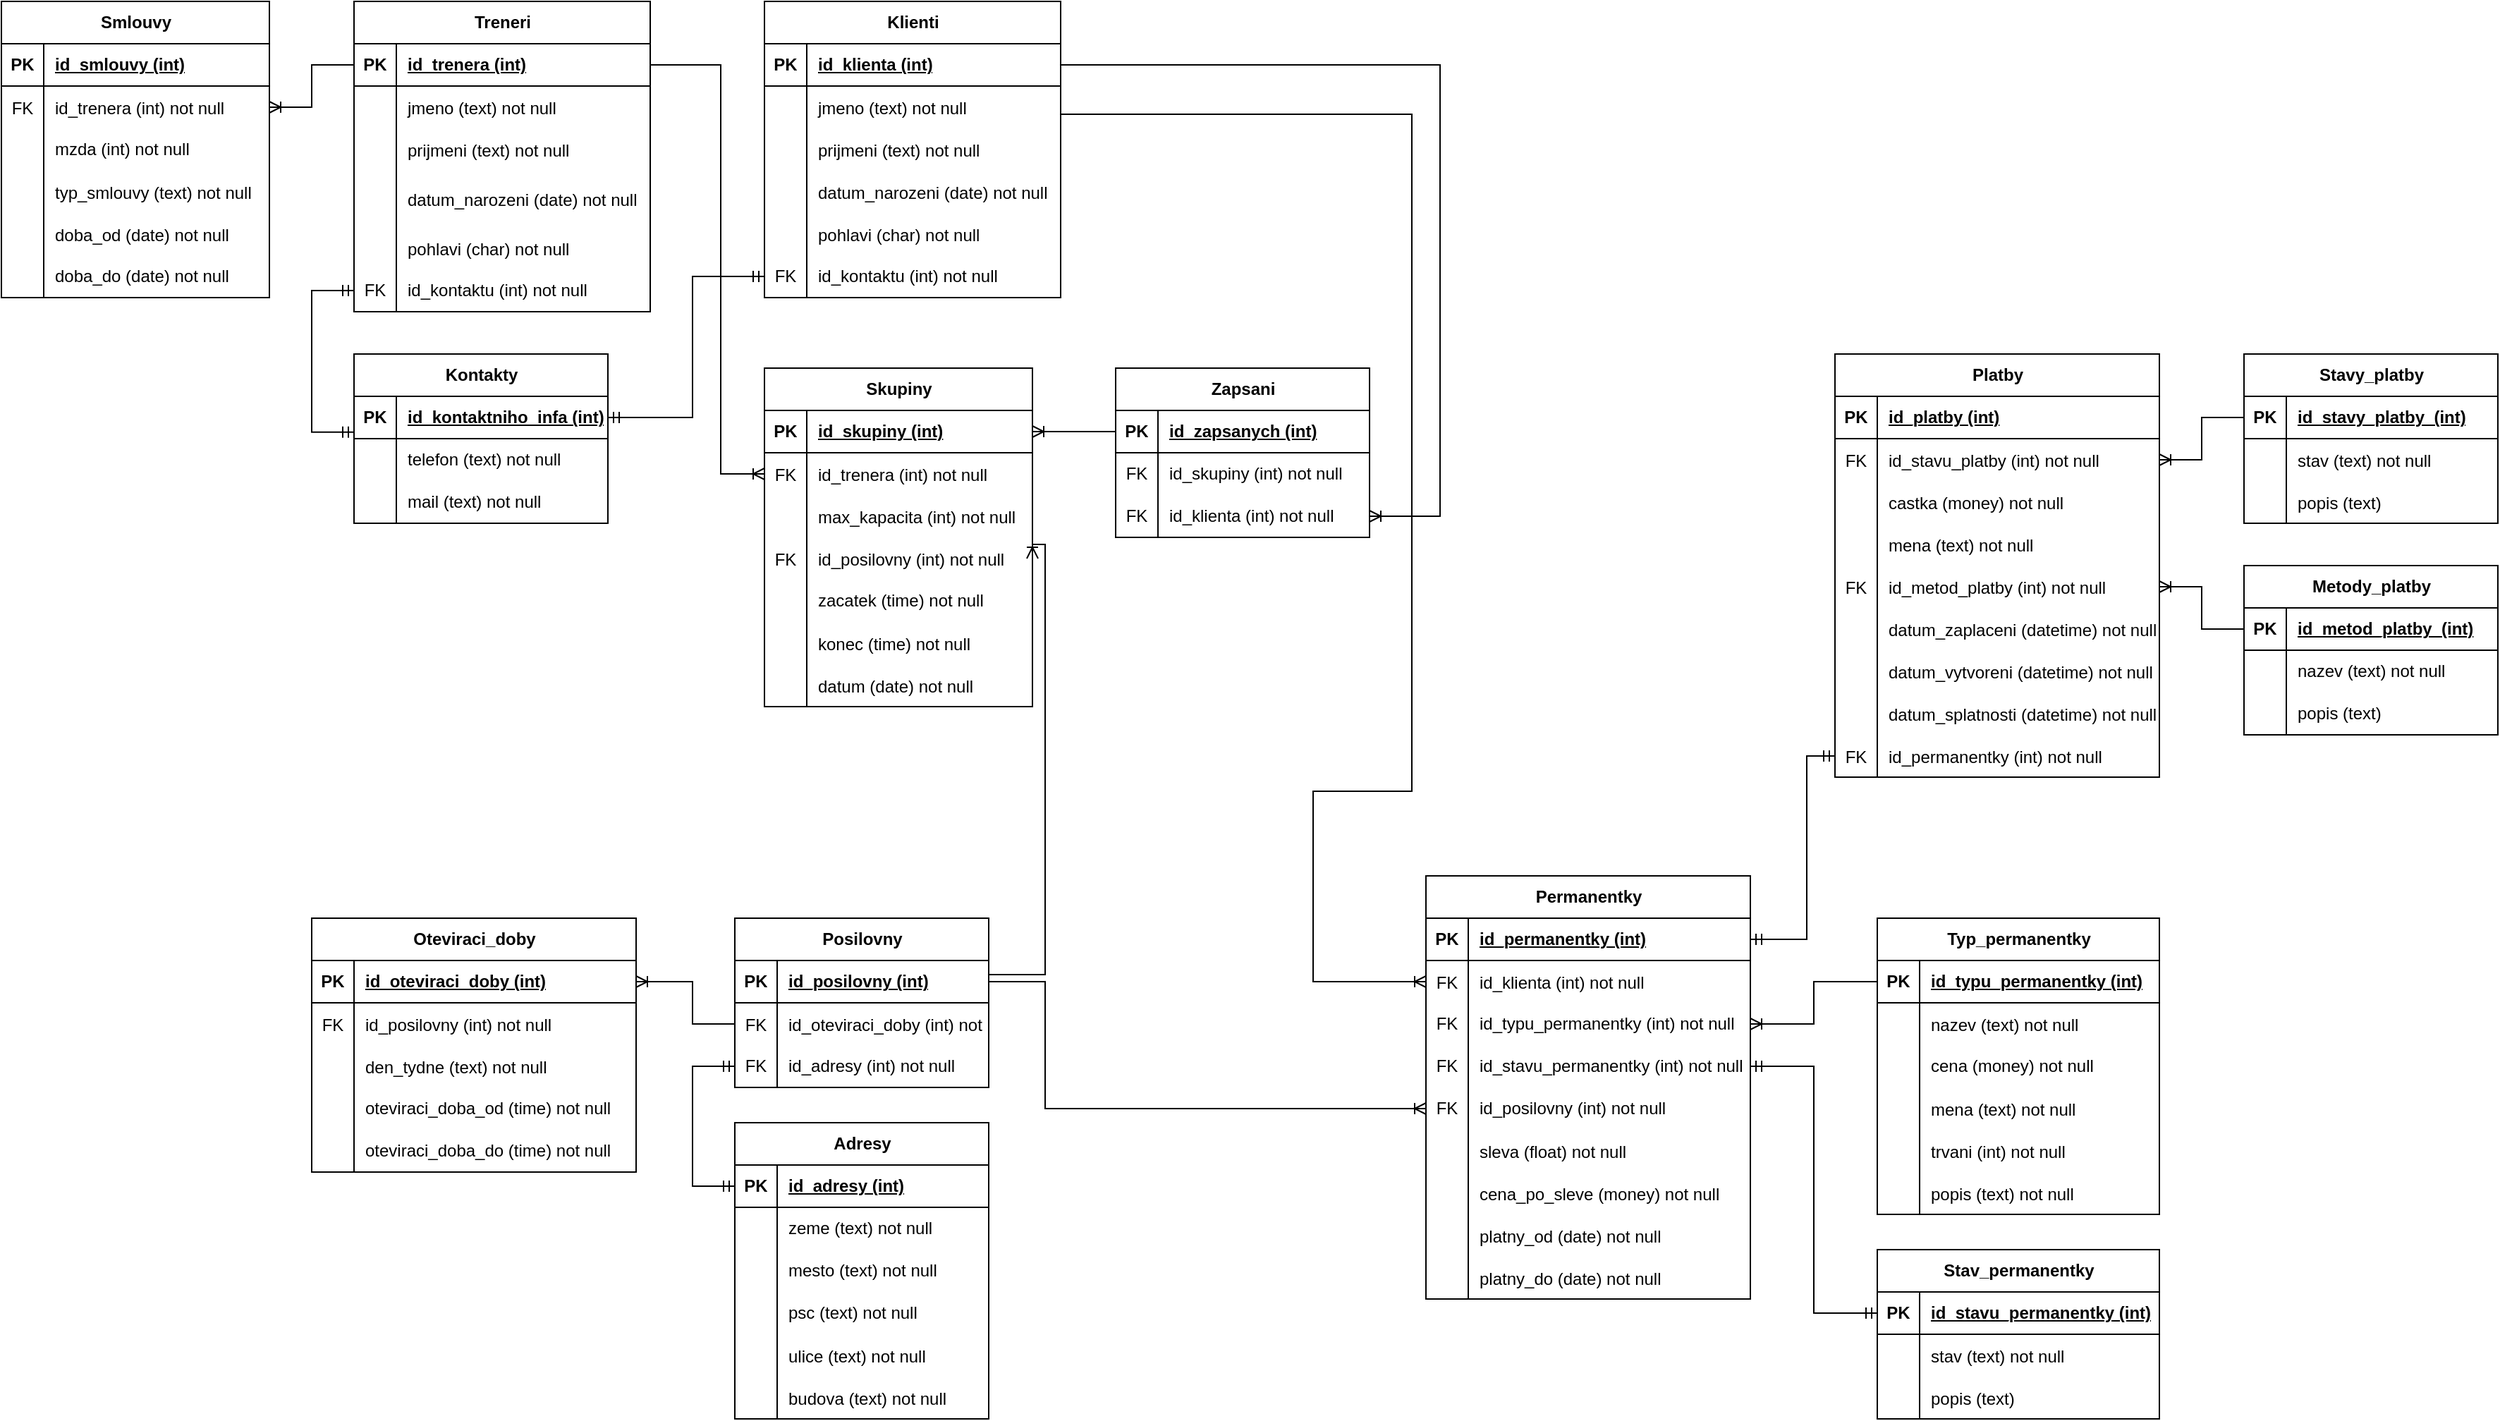<mxfile version="28.2.3">
  <diagram id="4dLbi4JVzo7QZ-DbkjD3" name="Page-1">
    <mxGraphModel dx="3836" dy="2316" grid="1" gridSize="10" guides="1" tooltips="1" connect="1" arrows="1" fold="1" page="1" pageScale="1" pageWidth="827" pageHeight="1169" math="0" shadow="0">
      <root>
        <mxCell id="0" />
        <mxCell id="1" parent="0" />
        <mxCell id="vEJpkU4ia4AM5JBLqdFm-5" value="Klienti" style="shape=table;startSize=30;container=1;collapsible=1;childLayout=tableLayout;fixedRows=1;rowLines=0;fontStyle=1;align=center;resizeLast=1;html=1;" vertex="1" parent="1">
          <mxGeometry x="-519" y="-420" width="210" height="210" as="geometry" />
        </mxCell>
        <mxCell id="vEJpkU4ia4AM5JBLqdFm-6" value="" style="shape=tableRow;horizontal=0;startSize=0;swimlaneHead=0;swimlaneBody=0;fillColor=none;collapsible=0;dropTarget=0;points=[[0,0.5],[1,0.5]];portConstraint=eastwest;top=0;left=0;right=0;bottom=1;" vertex="1" parent="vEJpkU4ia4AM5JBLqdFm-5">
          <mxGeometry y="30" width="210" height="30" as="geometry" />
        </mxCell>
        <mxCell id="vEJpkU4ia4AM5JBLqdFm-7" value="PK" style="shape=partialRectangle;connectable=0;fillColor=none;top=0;left=0;bottom=0;right=0;fontStyle=1;overflow=hidden;whiteSpace=wrap;html=1;" vertex="1" parent="vEJpkU4ia4AM5JBLqdFm-6">
          <mxGeometry width="30" height="30" as="geometry">
            <mxRectangle width="30" height="30" as="alternateBounds" />
          </mxGeometry>
        </mxCell>
        <mxCell id="vEJpkU4ia4AM5JBLqdFm-8" value="id_klienta (int)" style="shape=partialRectangle;connectable=0;fillColor=none;top=0;left=0;bottom=0;right=0;align=left;spacingLeft=6;fontStyle=5;overflow=hidden;whiteSpace=wrap;html=1;" vertex="1" parent="vEJpkU4ia4AM5JBLqdFm-6">
          <mxGeometry x="30" width="180" height="30" as="geometry">
            <mxRectangle width="180" height="30" as="alternateBounds" />
          </mxGeometry>
        </mxCell>
        <mxCell id="vEJpkU4ia4AM5JBLqdFm-248" value="" style="shape=tableRow;horizontal=0;startSize=0;swimlaneHead=0;swimlaneBody=0;fillColor=none;collapsible=0;dropTarget=0;points=[[0,0.5],[1,0.5]];portConstraint=eastwest;top=0;left=0;right=0;bottom=0;" vertex="1" parent="vEJpkU4ia4AM5JBLqdFm-5">
          <mxGeometry y="60" width="210" height="30" as="geometry" />
        </mxCell>
        <mxCell id="vEJpkU4ia4AM5JBLqdFm-249" value="" style="shape=partialRectangle;connectable=0;fillColor=none;top=0;left=0;bottom=0;right=0;editable=1;overflow=hidden;" vertex="1" parent="vEJpkU4ia4AM5JBLqdFm-248">
          <mxGeometry width="30" height="30" as="geometry">
            <mxRectangle width="30" height="30" as="alternateBounds" />
          </mxGeometry>
        </mxCell>
        <mxCell id="vEJpkU4ia4AM5JBLqdFm-250" value="jmeno (text) not null" style="shape=partialRectangle;connectable=0;fillColor=none;top=0;left=0;bottom=0;right=0;align=left;spacingLeft=6;overflow=hidden;" vertex="1" parent="vEJpkU4ia4AM5JBLqdFm-248">
          <mxGeometry x="30" width="180" height="30" as="geometry">
            <mxRectangle width="180" height="30" as="alternateBounds" />
          </mxGeometry>
        </mxCell>
        <mxCell id="vEJpkU4ia4AM5JBLqdFm-251" value="" style="shape=tableRow;horizontal=0;startSize=0;swimlaneHead=0;swimlaneBody=0;fillColor=none;collapsible=0;dropTarget=0;points=[[0,0.5],[1,0.5]];portConstraint=eastwest;top=0;left=0;right=0;bottom=0;" vertex="1" parent="vEJpkU4ia4AM5JBLqdFm-5">
          <mxGeometry y="90" width="210" height="30" as="geometry" />
        </mxCell>
        <mxCell id="vEJpkU4ia4AM5JBLqdFm-252" value="" style="shape=partialRectangle;connectable=0;fillColor=none;top=0;left=0;bottom=0;right=0;editable=1;overflow=hidden;" vertex="1" parent="vEJpkU4ia4AM5JBLqdFm-251">
          <mxGeometry width="30" height="30" as="geometry">
            <mxRectangle width="30" height="30" as="alternateBounds" />
          </mxGeometry>
        </mxCell>
        <mxCell id="vEJpkU4ia4AM5JBLqdFm-253" value="prijmeni (text) not null" style="shape=partialRectangle;connectable=0;fillColor=none;top=0;left=0;bottom=0;right=0;align=left;spacingLeft=6;overflow=hidden;" vertex="1" parent="vEJpkU4ia4AM5JBLqdFm-251">
          <mxGeometry x="30" width="180" height="30" as="geometry">
            <mxRectangle width="180" height="30" as="alternateBounds" />
          </mxGeometry>
        </mxCell>
        <mxCell id="vEJpkU4ia4AM5JBLqdFm-431" value="" style="shape=tableRow;horizontal=0;startSize=0;swimlaneHead=0;swimlaneBody=0;fillColor=none;collapsible=0;dropTarget=0;points=[[0,0.5],[1,0.5]];portConstraint=eastwest;top=0;left=0;right=0;bottom=0;" vertex="1" parent="vEJpkU4ia4AM5JBLqdFm-5">
          <mxGeometry y="120" width="210" height="30" as="geometry" />
        </mxCell>
        <mxCell id="vEJpkU4ia4AM5JBLqdFm-432" value="" style="shape=partialRectangle;connectable=0;fillColor=none;top=0;left=0;bottom=0;right=0;editable=1;overflow=hidden;" vertex="1" parent="vEJpkU4ia4AM5JBLqdFm-431">
          <mxGeometry width="30" height="30" as="geometry">
            <mxRectangle width="30" height="30" as="alternateBounds" />
          </mxGeometry>
        </mxCell>
        <mxCell id="vEJpkU4ia4AM5JBLqdFm-433" value="datum_narozeni (date) not null" style="shape=partialRectangle;connectable=0;fillColor=none;top=0;left=0;bottom=0;right=0;align=left;spacingLeft=6;overflow=hidden;" vertex="1" parent="vEJpkU4ia4AM5JBLqdFm-431">
          <mxGeometry x="30" width="180" height="30" as="geometry">
            <mxRectangle width="180" height="30" as="alternateBounds" />
          </mxGeometry>
        </mxCell>
        <mxCell id="vEJpkU4ia4AM5JBLqdFm-254" value="" style="shape=tableRow;horizontal=0;startSize=0;swimlaneHead=0;swimlaneBody=0;fillColor=none;collapsible=0;dropTarget=0;points=[[0,0.5],[1,0.5]];portConstraint=eastwest;top=0;left=0;right=0;bottom=0;" vertex="1" parent="vEJpkU4ia4AM5JBLqdFm-5">
          <mxGeometry y="150" width="210" height="30" as="geometry" />
        </mxCell>
        <mxCell id="vEJpkU4ia4AM5JBLqdFm-255" value="" style="shape=partialRectangle;connectable=0;fillColor=none;top=0;left=0;bottom=0;right=0;editable=1;overflow=hidden;" vertex="1" parent="vEJpkU4ia4AM5JBLqdFm-254">
          <mxGeometry width="30" height="30" as="geometry">
            <mxRectangle width="30" height="30" as="alternateBounds" />
          </mxGeometry>
        </mxCell>
        <mxCell id="vEJpkU4ia4AM5JBLqdFm-256" value="pohlavi (char) not null" style="shape=partialRectangle;connectable=0;fillColor=none;top=0;left=0;bottom=0;right=0;align=left;spacingLeft=6;overflow=hidden;" vertex="1" parent="vEJpkU4ia4AM5JBLqdFm-254">
          <mxGeometry x="30" width="180" height="30" as="geometry">
            <mxRectangle width="180" height="30" as="alternateBounds" />
          </mxGeometry>
        </mxCell>
        <mxCell id="vEJpkU4ia4AM5JBLqdFm-77" value="" style="shape=tableRow;horizontal=0;startSize=0;swimlaneHead=0;swimlaneBody=0;fillColor=none;collapsible=0;dropTarget=0;points=[[0,0.5],[1,0.5]];portConstraint=eastwest;top=0;left=0;right=0;bottom=0;" vertex="1" parent="vEJpkU4ia4AM5JBLqdFm-5">
          <mxGeometry y="180" width="210" height="30" as="geometry" />
        </mxCell>
        <mxCell id="vEJpkU4ia4AM5JBLqdFm-78" value="FK" style="shape=partialRectangle;connectable=0;fillColor=none;top=0;left=0;bottom=0;right=0;fontStyle=0;overflow=hidden;whiteSpace=wrap;html=1;" vertex="1" parent="vEJpkU4ia4AM5JBLqdFm-77">
          <mxGeometry width="30" height="30" as="geometry">
            <mxRectangle width="30" height="30" as="alternateBounds" />
          </mxGeometry>
        </mxCell>
        <mxCell id="vEJpkU4ia4AM5JBLqdFm-79" value="id_kontaktu (int) not null" style="shape=partialRectangle;connectable=0;fillColor=none;top=0;left=0;bottom=0;right=0;align=left;spacingLeft=6;fontStyle=0;overflow=hidden;whiteSpace=wrap;html=1;" vertex="1" parent="vEJpkU4ia4AM5JBLqdFm-77">
          <mxGeometry x="30" width="180" height="30" as="geometry">
            <mxRectangle width="180" height="30" as="alternateBounds" />
          </mxGeometry>
        </mxCell>
        <mxCell id="vEJpkU4ia4AM5JBLqdFm-26" value="Permanentky" style="shape=table;startSize=30;container=1;collapsible=1;childLayout=tableLayout;fixedRows=1;rowLines=0;fontStyle=1;align=center;resizeLast=1;html=1;" vertex="1" parent="1">
          <mxGeometry x="-50" y="200" width="230" height="300" as="geometry" />
        </mxCell>
        <mxCell id="vEJpkU4ia4AM5JBLqdFm-27" value="" style="shape=tableRow;horizontal=0;startSize=0;swimlaneHead=0;swimlaneBody=0;fillColor=none;collapsible=0;dropTarget=0;points=[[0,0.5],[1,0.5]];portConstraint=eastwest;top=0;left=0;right=0;bottom=1;" vertex="1" parent="vEJpkU4ia4AM5JBLqdFm-26">
          <mxGeometry y="30" width="230" height="30" as="geometry" />
        </mxCell>
        <mxCell id="vEJpkU4ia4AM5JBLqdFm-28" value="PK" style="shape=partialRectangle;connectable=0;fillColor=none;top=0;left=0;bottom=0;right=0;fontStyle=1;overflow=hidden;whiteSpace=wrap;html=1;" vertex="1" parent="vEJpkU4ia4AM5JBLqdFm-27">
          <mxGeometry width="30" height="30" as="geometry">
            <mxRectangle width="30" height="30" as="alternateBounds" />
          </mxGeometry>
        </mxCell>
        <mxCell id="vEJpkU4ia4AM5JBLqdFm-29" value="id_permanentky (int)" style="shape=partialRectangle;connectable=0;fillColor=none;top=0;left=0;bottom=0;right=0;align=left;spacingLeft=6;fontStyle=5;overflow=hidden;whiteSpace=wrap;html=1;" vertex="1" parent="vEJpkU4ia4AM5JBLqdFm-27">
          <mxGeometry x="30" width="200" height="30" as="geometry">
            <mxRectangle width="200" height="30" as="alternateBounds" />
          </mxGeometry>
        </mxCell>
        <mxCell id="vEJpkU4ia4AM5JBLqdFm-239" value="" style="shape=tableRow;horizontal=0;startSize=0;swimlaneHead=0;swimlaneBody=0;fillColor=none;collapsible=0;dropTarget=0;points=[[0,0.5],[1,0.5]];portConstraint=eastwest;top=0;left=0;right=0;bottom=0;" vertex="1" parent="vEJpkU4ia4AM5JBLqdFm-26">
          <mxGeometry y="60" width="230" height="30" as="geometry" />
        </mxCell>
        <mxCell id="vEJpkU4ia4AM5JBLqdFm-240" value="FK" style="shape=partialRectangle;connectable=0;fillColor=none;top=0;left=0;bottom=0;right=0;editable=1;overflow=hidden;" vertex="1" parent="vEJpkU4ia4AM5JBLqdFm-239">
          <mxGeometry width="30" height="30" as="geometry">
            <mxRectangle width="30" height="30" as="alternateBounds" />
          </mxGeometry>
        </mxCell>
        <mxCell id="vEJpkU4ia4AM5JBLqdFm-241" value="id_klienta (int) not null" style="shape=partialRectangle;connectable=0;fillColor=none;top=0;left=0;bottom=0;right=0;align=left;spacingLeft=6;overflow=hidden;" vertex="1" parent="vEJpkU4ia4AM5JBLqdFm-239">
          <mxGeometry x="30" width="200" height="30" as="geometry">
            <mxRectangle width="200" height="30" as="alternateBounds" />
          </mxGeometry>
        </mxCell>
        <mxCell id="vEJpkU4ia4AM5JBLqdFm-150" value="" style="shape=tableRow;horizontal=0;startSize=0;swimlaneHead=0;swimlaneBody=0;fillColor=none;collapsible=0;dropTarget=0;points=[[0,0.5],[1,0.5]];portConstraint=eastwest;top=0;left=0;right=0;bottom=0;" vertex="1" parent="vEJpkU4ia4AM5JBLqdFm-26">
          <mxGeometry y="90" width="230" height="30" as="geometry" />
        </mxCell>
        <mxCell id="vEJpkU4ia4AM5JBLqdFm-151" value="FK" style="shape=partialRectangle;connectable=0;fillColor=none;top=0;left=0;bottom=0;right=0;fontStyle=0;overflow=hidden;whiteSpace=wrap;html=1;" vertex="1" parent="vEJpkU4ia4AM5JBLqdFm-150">
          <mxGeometry width="30" height="30" as="geometry">
            <mxRectangle width="30" height="30" as="alternateBounds" />
          </mxGeometry>
        </mxCell>
        <mxCell id="vEJpkU4ia4AM5JBLqdFm-152" value="id_typu_permanentky (int) not null" style="shape=partialRectangle;connectable=0;fillColor=none;top=0;left=0;bottom=0;right=0;align=left;spacingLeft=6;fontStyle=0;overflow=hidden;whiteSpace=wrap;html=1;" vertex="1" parent="vEJpkU4ia4AM5JBLqdFm-150">
          <mxGeometry x="30" width="200" height="30" as="geometry">
            <mxRectangle width="200" height="30" as="alternateBounds" />
          </mxGeometry>
        </mxCell>
        <mxCell id="vEJpkU4ia4AM5JBLqdFm-36" value="" style="shape=tableRow;horizontal=0;startSize=0;swimlaneHead=0;swimlaneBody=0;fillColor=none;collapsible=0;dropTarget=0;points=[[0,0.5],[1,0.5]];portConstraint=eastwest;top=0;left=0;right=0;bottom=0;" vertex="1" parent="vEJpkU4ia4AM5JBLqdFm-26">
          <mxGeometry y="120" width="230" height="30" as="geometry" />
        </mxCell>
        <mxCell id="vEJpkU4ia4AM5JBLqdFm-37" value="FK" style="shape=partialRectangle;connectable=0;fillColor=none;top=0;left=0;bottom=0;right=0;editable=1;overflow=hidden;whiteSpace=wrap;html=1;" vertex="1" parent="vEJpkU4ia4AM5JBLqdFm-36">
          <mxGeometry width="30" height="30" as="geometry">
            <mxRectangle width="30" height="30" as="alternateBounds" />
          </mxGeometry>
        </mxCell>
        <mxCell id="vEJpkU4ia4AM5JBLqdFm-38" value="id_stavu_permanentky (int) not null" style="shape=partialRectangle;connectable=0;fillColor=none;top=0;left=0;bottom=0;right=0;align=left;spacingLeft=6;overflow=hidden;whiteSpace=wrap;html=1;" vertex="1" parent="vEJpkU4ia4AM5JBLqdFm-36">
          <mxGeometry x="30" width="200" height="30" as="geometry">
            <mxRectangle width="200" height="30" as="alternateBounds" />
          </mxGeometry>
        </mxCell>
        <mxCell id="vEJpkU4ia4AM5JBLqdFm-83" value="" style="shape=tableRow;horizontal=0;startSize=0;swimlaneHead=0;swimlaneBody=0;fillColor=none;collapsible=0;dropTarget=0;points=[[0,0.5],[1,0.5]];portConstraint=eastwest;top=0;left=0;right=0;bottom=0;" vertex="1" parent="vEJpkU4ia4AM5JBLqdFm-26">
          <mxGeometry y="150" width="230" height="30" as="geometry" />
        </mxCell>
        <mxCell id="vEJpkU4ia4AM5JBLqdFm-84" value="FK" style="shape=partialRectangle;connectable=0;fillColor=none;top=0;left=0;bottom=0;right=0;fontStyle=0;overflow=hidden;whiteSpace=wrap;html=1;" vertex="1" parent="vEJpkU4ia4AM5JBLqdFm-83">
          <mxGeometry width="30" height="30" as="geometry">
            <mxRectangle width="30" height="30" as="alternateBounds" />
          </mxGeometry>
        </mxCell>
        <mxCell id="vEJpkU4ia4AM5JBLqdFm-85" value="id_posilovny (int) not null" style="shape=partialRectangle;connectable=0;fillColor=none;top=0;left=0;bottom=0;right=0;align=left;spacingLeft=6;fontStyle=0;overflow=hidden;whiteSpace=wrap;html=1;" vertex="1" parent="vEJpkU4ia4AM5JBLqdFm-83">
          <mxGeometry x="30" width="200" height="30" as="geometry">
            <mxRectangle width="200" height="30" as="alternateBounds" />
          </mxGeometry>
        </mxCell>
        <mxCell id="vEJpkU4ia4AM5JBLqdFm-383" value="" style="shape=tableRow;horizontal=0;startSize=0;swimlaneHead=0;swimlaneBody=0;fillColor=none;collapsible=0;dropTarget=0;points=[[0,0.5],[1,0.5]];portConstraint=eastwest;top=0;left=0;right=0;bottom=0;" vertex="1" parent="vEJpkU4ia4AM5JBLqdFm-26">
          <mxGeometry y="180" width="230" height="30" as="geometry" />
        </mxCell>
        <mxCell id="vEJpkU4ia4AM5JBLqdFm-384" value="" style="shape=partialRectangle;connectable=0;fillColor=none;top=0;left=0;bottom=0;right=0;editable=1;overflow=hidden;" vertex="1" parent="vEJpkU4ia4AM5JBLqdFm-383">
          <mxGeometry width="30" height="30" as="geometry">
            <mxRectangle width="30" height="30" as="alternateBounds" />
          </mxGeometry>
        </mxCell>
        <mxCell id="vEJpkU4ia4AM5JBLqdFm-385" value="sleva (float) not null" style="shape=partialRectangle;connectable=0;fillColor=none;top=0;left=0;bottom=0;right=0;align=left;spacingLeft=6;overflow=hidden;" vertex="1" parent="vEJpkU4ia4AM5JBLqdFm-383">
          <mxGeometry x="30" width="200" height="30" as="geometry">
            <mxRectangle width="200" height="30" as="alternateBounds" />
          </mxGeometry>
        </mxCell>
        <mxCell id="vEJpkU4ia4AM5JBLqdFm-462" value="" style="shape=tableRow;horizontal=0;startSize=0;swimlaneHead=0;swimlaneBody=0;fillColor=none;collapsible=0;dropTarget=0;points=[[0,0.5],[1,0.5]];portConstraint=eastwest;top=0;left=0;right=0;bottom=0;" vertex="1" parent="vEJpkU4ia4AM5JBLqdFm-26">
          <mxGeometry y="210" width="230" height="30" as="geometry" />
        </mxCell>
        <mxCell id="vEJpkU4ia4AM5JBLqdFm-463" value="" style="shape=partialRectangle;connectable=0;fillColor=none;top=0;left=0;bottom=0;right=0;editable=1;overflow=hidden;" vertex="1" parent="vEJpkU4ia4AM5JBLqdFm-462">
          <mxGeometry width="30" height="30" as="geometry">
            <mxRectangle width="30" height="30" as="alternateBounds" />
          </mxGeometry>
        </mxCell>
        <mxCell id="vEJpkU4ia4AM5JBLqdFm-464" value="cena_po_sleve (money) not null" style="shape=partialRectangle;connectable=0;fillColor=none;top=0;left=0;bottom=0;right=0;align=left;spacingLeft=6;overflow=hidden;" vertex="1" parent="vEJpkU4ia4AM5JBLqdFm-462">
          <mxGeometry x="30" width="200" height="30" as="geometry">
            <mxRectangle width="200" height="30" as="alternateBounds" />
          </mxGeometry>
        </mxCell>
        <mxCell id="vEJpkU4ia4AM5JBLqdFm-353" value="" style="shape=tableRow;horizontal=0;startSize=0;swimlaneHead=0;swimlaneBody=0;fillColor=none;collapsible=0;dropTarget=0;points=[[0,0.5],[1,0.5]];portConstraint=eastwest;top=0;left=0;right=0;bottom=0;" vertex="1" parent="vEJpkU4ia4AM5JBLqdFm-26">
          <mxGeometry y="240" width="230" height="30" as="geometry" />
        </mxCell>
        <mxCell id="vEJpkU4ia4AM5JBLqdFm-354" value="" style="shape=partialRectangle;connectable=0;fillColor=none;top=0;left=0;bottom=0;right=0;editable=1;overflow=hidden;" vertex="1" parent="vEJpkU4ia4AM5JBLqdFm-353">
          <mxGeometry width="30" height="30" as="geometry">
            <mxRectangle width="30" height="30" as="alternateBounds" />
          </mxGeometry>
        </mxCell>
        <mxCell id="vEJpkU4ia4AM5JBLqdFm-355" value="platny_od (date) not null" style="shape=partialRectangle;connectable=0;fillColor=none;top=0;left=0;bottom=0;right=0;align=left;spacingLeft=6;overflow=hidden;" vertex="1" parent="vEJpkU4ia4AM5JBLqdFm-353">
          <mxGeometry x="30" width="200" height="30" as="geometry">
            <mxRectangle width="200" height="30" as="alternateBounds" />
          </mxGeometry>
        </mxCell>
        <mxCell id="vEJpkU4ia4AM5JBLqdFm-350" value="" style="shape=tableRow;horizontal=0;startSize=0;swimlaneHead=0;swimlaneBody=0;fillColor=none;collapsible=0;dropTarget=0;points=[[0,0.5],[1,0.5]];portConstraint=eastwest;top=0;left=0;right=0;bottom=0;" vertex="1" parent="vEJpkU4ia4AM5JBLqdFm-26">
          <mxGeometry y="270" width="230" height="30" as="geometry" />
        </mxCell>
        <mxCell id="vEJpkU4ia4AM5JBLqdFm-351" value="" style="shape=partialRectangle;connectable=0;fillColor=none;top=0;left=0;bottom=0;right=0;editable=1;overflow=hidden;" vertex="1" parent="vEJpkU4ia4AM5JBLqdFm-350">
          <mxGeometry width="30" height="30" as="geometry">
            <mxRectangle width="30" height="30" as="alternateBounds" />
          </mxGeometry>
        </mxCell>
        <mxCell id="vEJpkU4ia4AM5JBLqdFm-352" value="platny_do (date) not null" style="shape=partialRectangle;connectable=0;fillColor=none;top=0;left=0;bottom=0;right=0;align=left;spacingLeft=6;overflow=hidden;" vertex="1" parent="vEJpkU4ia4AM5JBLqdFm-350">
          <mxGeometry x="30" width="200" height="30" as="geometry">
            <mxRectangle width="200" height="30" as="alternateBounds" />
          </mxGeometry>
        </mxCell>
        <mxCell id="vEJpkU4ia4AM5JBLqdFm-42" value="Posilovny" style="shape=table;startSize=30;container=1;collapsible=1;childLayout=tableLayout;fixedRows=1;rowLines=0;fontStyle=1;align=center;resizeLast=1;html=1;" vertex="1" parent="1">
          <mxGeometry x="-540" y="230" width="180" height="120" as="geometry" />
        </mxCell>
        <mxCell id="vEJpkU4ia4AM5JBLqdFm-43" value="" style="shape=tableRow;horizontal=0;startSize=0;swimlaneHead=0;swimlaneBody=0;fillColor=none;collapsible=0;dropTarget=0;points=[[0,0.5],[1,0.5]];portConstraint=eastwest;top=0;left=0;right=0;bottom=1;" vertex="1" parent="vEJpkU4ia4AM5JBLqdFm-42">
          <mxGeometry y="30" width="180" height="30" as="geometry" />
        </mxCell>
        <mxCell id="vEJpkU4ia4AM5JBLqdFm-44" value="PK" style="shape=partialRectangle;connectable=0;fillColor=none;top=0;left=0;bottom=0;right=0;fontStyle=1;overflow=hidden;whiteSpace=wrap;html=1;" vertex="1" parent="vEJpkU4ia4AM5JBLqdFm-43">
          <mxGeometry width="30" height="30" as="geometry">
            <mxRectangle width="30" height="30" as="alternateBounds" />
          </mxGeometry>
        </mxCell>
        <mxCell id="vEJpkU4ia4AM5JBLqdFm-45" value="id_posilovny (int)" style="shape=partialRectangle;connectable=0;fillColor=none;top=0;left=0;bottom=0;right=0;align=left;spacingLeft=6;fontStyle=5;overflow=hidden;whiteSpace=wrap;html=1;" vertex="1" parent="vEJpkU4ia4AM5JBLqdFm-43">
          <mxGeometry x="30" width="150" height="30" as="geometry">
            <mxRectangle width="150" height="30" as="alternateBounds" />
          </mxGeometry>
        </mxCell>
        <mxCell id="vEJpkU4ia4AM5JBLqdFm-522" value="" style="shape=tableRow;horizontal=0;startSize=0;swimlaneHead=0;swimlaneBody=0;fillColor=none;collapsible=0;dropTarget=0;points=[[0,0.5],[1,0.5]];portConstraint=eastwest;top=0;left=0;right=0;bottom=0;" vertex="1" parent="vEJpkU4ia4AM5JBLqdFm-42">
          <mxGeometry y="60" width="180" height="30" as="geometry" />
        </mxCell>
        <mxCell id="vEJpkU4ia4AM5JBLqdFm-523" value="FK" style="shape=partialRectangle;connectable=0;fillColor=none;top=0;left=0;bottom=0;right=0;editable=1;overflow=hidden;" vertex="1" parent="vEJpkU4ia4AM5JBLqdFm-522">
          <mxGeometry width="30" height="30" as="geometry">
            <mxRectangle width="30" height="30" as="alternateBounds" />
          </mxGeometry>
        </mxCell>
        <mxCell id="vEJpkU4ia4AM5JBLqdFm-524" value="id_oteviraci_doby (int) not null" style="shape=partialRectangle;connectable=0;fillColor=none;top=0;left=0;bottom=0;right=0;align=left;spacingLeft=6;overflow=hidden;" vertex="1" parent="vEJpkU4ia4AM5JBLqdFm-522">
          <mxGeometry x="30" width="150" height="30" as="geometry">
            <mxRectangle width="150" height="30" as="alternateBounds" />
          </mxGeometry>
        </mxCell>
        <mxCell id="vEJpkU4ia4AM5JBLqdFm-46" value="" style="shape=tableRow;horizontal=0;startSize=0;swimlaneHead=0;swimlaneBody=0;fillColor=none;collapsible=0;dropTarget=0;points=[[0,0.5],[1,0.5]];portConstraint=eastwest;top=0;left=0;right=0;bottom=0;" vertex="1" parent="vEJpkU4ia4AM5JBLqdFm-42">
          <mxGeometry y="90" width="180" height="30" as="geometry" />
        </mxCell>
        <mxCell id="vEJpkU4ia4AM5JBLqdFm-47" value="FK" style="shape=partialRectangle;connectable=0;fillColor=none;top=0;left=0;bottom=0;right=0;editable=1;overflow=hidden;whiteSpace=wrap;html=1;" vertex="1" parent="vEJpkU4ia4AM5JBLqdFm-46">
          <mxGeometry width="30" height="30" as="geometry">
            <mxRectangle width="30" height="30" as="alternateBounds" />
          </mxGeometry>
        </mxCell>
        <mxCell id="vEJpkU4ia4AM5JBLqdFm-48" value="id_adresy (int) not null" style="shape=partialRectangle;connectable=0;fillColor=none;top=0;left=0;bottom=0;right=0;align=left;spacingLeft=6;overflow=hidden;whiteSpace=wrap;html=1;" vertex="1" parent="vEJpkU4ia4AM5JBLqdFm-46">
          <mxGeometry x="30" width="150" height="30" as="geometry">
            <mxRectangle width="150" height="30" as="alternateBounds" />
          </mxGeometry>
        </mxCell>
        <mxCell id="vEJpkU4ia4AM5JBLqdFm-86" value="Typ_permanentky" style="shape=table;startSize=30;container=1;collapsible=1;childLayout=tableLayout;fixedRows=1;rowLines=0;fontStyle=1;align=center;resizeLast=1;html=1;" vertex="1" parent="1">
          <mxGeometry x="270" y="230" width="200" height="210" as="geometry" />
        </mxCell>
        <mxCell id="vEJpkU4ia4AM5JBLqdFm-87" value="" style="shape=tableRow;horizontal=0;startSize=0;swimlaneHead=0;swimlaneBody=0;fillColor=none;collapsible=0;dropTarget=0;points=[[0,0.5],[1,0.5]];portConstraint=eastwest;top=0;left=0;right=0;bottom=1;" vertex="1" parent="vEJpkU4ia4AM5JBLqdFm-86">
          <mxGeometry y="30" width="200" height="30" as="geometry" />
        </mxCell>
        <mxCell id="vEJpkU4ia4AM5JBLqdFm-88" value="PK" style="shape=partialRectangle;connectable=0;fillColor=none;top=0;left=0;bottom=0;right=0;fontStyle=1;overflow=hidden;whiteSpace=wrap;html=1;" vertex="1" parent="vEJpkU4ia4AM5JBLqdFm-87">
          <mxGeometry width="30" height="30" as="geometry">
            <mxRectangle width="30" height="30" as="alternateBounds" />
          </mxGeometry>
        </mxCell>
        <mxCell id="vEJpkU4ia4AM5JBLqdFm-89" value="id_typu_permanentky (int)" style="shape=partialRectangle;connectable=0;fillColor=none;top=0;left=0;bottom=0;right=0;align=left;spacingLeft=6;fontStyle=5;overflow=hidden;whiteSpace=wrap;html=1;" vertex="1" parent="vEJpkU4ia4AM5JBLqdFm-87">
          <mxGeometry x="30" width="170" height="30" as="geometry">
            <mxRectangle width="170" height="30" as="alternateBounds" />
          </mxGeometry>
        </mxCell>
        <mxCell id="vEJpkU4ia4AM5JBLqdFm-217" value="" style="shape=tableRow;horizontal=0;startSize=0;swimlaneHead=0;swimlaneBody=0;fillColor=none;collapsible=0;dropTarget=0;points=[[0,0.5],[1,0.5]];portConstraint=eastwest;top=0;left=0;right=0;bottom=0;" vertex="1" parent="vEJpkU4ia4AM5JBLqdFm-86">
          <mxGeometry y="60" width="200" height="30" as="geometry" />
        </mxCell>
        <mxCell id="vEJpkU4ia4AM5JBLqdFm-218" value="" style="shape=partialRectangle;connectable=0;fillColor=none;top=0;left=0;bottom=0;right=0;editable=1;overflow=hidden;" vertex="1" parent="vEJpkU4ia4AM5JBLqdFm-217">
          <mxGeometry width="30" height="30" as="geometry">
            <mxRectangle width="30" height="30" as="alternateBounds" />
          </mxGeometry>
        </mxCell>
        <mxCell id="vEJpkU4ia4AM5JBLqdFm-219" value="nazev (text) not null" style="shape=partialRectangle;connectable=0;fillColor=none;top=0;left=0;bottom=0;right=0;align=left;spacingLeft=6;overflow=hidden;" vertex="1" parent="vEJpkU4ia4AM5JBLqdFm-217">
          <mxGeometry x="30" width="170" height="30" as="geometry">
            <mxRectangle width="170" height="30" as="alternateBounds" />
          </mxGeometry>
        </mxCell>
        <mxCell id="vEJpkU4ia4AM5JBLqdFm-90" value="" style="shape=tableRow;horizontal=0;startSize=0;swimlaneHead=0;swimlaneBody=0;fillColor=none;collapsible=0;dropTarget=0;points=[[0,0.5],[1,0.5]];portConstraint=eastwest;top=0;left=0;right=0;bottom=0;" vertex="1" parent="vEJpkU4ia4AM5JBLqdFm-86">
          <mxGeometry y="90" width="200" height="30" as="geometry" />
        </mxCell>
        <mxCell id="vEJpkU4ia4AM5JBLqdFm-91" value="" style="shape=partialRectangle;connectable=0;fillColor=none;top=0;left=0;bottom=0;right=0;editable=1;overflow=hidden;whiteSpace=wrap;html=1;" vertex="1" parent="vEJpkU4ia4AM5JBLqdFm-90">
          <mxGeometry width="30" height="30" as="geometry">
            <mxRectangle width="30" height="30" as="alternateBounds" />
          </mxGeometry>
        </mxCell>
        <mxCell id="vEJpkU4ia4AM5JBLqdFm-92" value="cena (money) not null" style="shape=partialRectangle;connectable=0;fillColor=none;top=0;left=0;bottom=0;right=0;align=left;spacingLeft=6;overflow=hidden;whiteSpace=wrap;html=1;" vertex="1" parent="vEJpkU4ia4AM5JBLqdFm-90">
          <mxGeometry x="30" width="170" height="30" as="geometry">
            <mxRectangle width="170" height="30" as="alternateBounds" />
          </mxGeometry>
        </mxCell>
        <mxCell id="vEJpkU4ia4AM5JBLqdFm-446" value="" style="shape=tableRow;horizontal=0;startSize=0;swimlaneHead=0;swimlaneBody=0;fillColor=none;collapsible=0;dropTarget=0;points=[[0,0.5],[1,0.5]];portConstraint=eastwest;top=0;left=0;right=0;bottom=0;" vertex="1" parent="vEJpkU4ia4AM5JBLqdFm-86">
          <mxGeometry y="120" width="200" height="30" as="geometry" />
        </mxCell>
        <mxCell id="vEJpkU4ia4AM5JBLqdFm-447" value="" style="shape=partialRectangle;connectable=0;fillColor=none;top=0;left=0;bottom=0;right=0;editable=1;overflow=hidden;" vertex="1" parent="vEJpkU4ia4AM5JBLqdFm-446">
          <mxGeometry width="30" height="30" as="geometry">
            <mxRectangle width="30" height="30" as="alternateBounds" />
          </mxGeometry>
        </mxCell>
        <mxCell id="vEJpkU4ia4AM5JBLqdFm-448" value="mena (text) not null" style="shape=partialRectangle;connectable=0;fillColor=none;top=0;left=0;bottom=0;right=0;align=left;spacingLeft=6;overflow=hidden;" vertex="1" parent="vEJpkU4ia4AM5JBLqdFm-446">
          <mxGeometry x="30" width="170" height="30" as="geometry">
            <mxRectangle width="170" height="30" as="alternateBounds" />
          </mxGeometry>
        </mxCell>
        <mxCell id="vEJpkU4ia4AM5JBLqdFm-210" value="" style="shape=tableRow;horizontal=0;startSize=0;swimlaneHead=0;swimlaneBody=0;fillColor=none;collapsible=0;dropTarget=0;points=[[0,0.5],[1,0.5]];portConstraint=eastwest;top=0;left=0;right=0;bottom=0;" vertex="1" parent="vEJpkU4ia4AM5JBLqdFm-86">
          <mxGeometry y="150" width="200" height="30" as="geometry" />
        </mxCell>
        <mxCell id="vEJpkU4ia4AM5JBLqdFm-211" value="" style="shape=partialRectangle;connectable=0;fillColor=none;top=0;left=0;bottom=0;right=0;editable=1;overflow=hidden;" vertex="1" parent="vEJpkU4ia4AM5JBLqdFm-210">
          <mxGeometry width="30" height="30" as="geometry">
            <mxRectangle width="30" height="30" as="alternateBounds" />
          </mxGeometry>
        </mxCell>
        <mxCell id="vEJpkU4ia4AM5JBLqdFm-212" value="trvani (int) not null" style="shape=partialRectangle;connectable=0;fillColor=none;top=0;left=0;bottom=0;right=0;align=left;spacingLeft=6;overflow=hidden;" vertex="1" parent="vEJpkU4ia4AM5JBLqdFm-210">
          <mxGeometry x="30" width="170" height="30" as="geometry">
            <mxRectangle width="170" height="30" as="alternateBounds" />
          </mxGeometry>
        </mxCell>
        <mxCell id="vEJpkU4ia4AM5JBLqdFm-213" value="" style="shape=tableRow;horizontal=0;startSize=0;swimlaneHead=0;swimlaneBody=0;fillColor=none;collapsible=0;dropTarget=0;points=[[0,0.5],[1,0.5]];portConstraint=eastwest;top=0;left=0;right=0;bottom=0;" vertex="1" parent="vEJpkU4ia4AM5JBLqdFm-86">
          <mxGeometry y="180" width="200" height="30" as="geometry" />
        </mxCell>
        <mxCell id="vEJpkU4ia4AM5JBLqdFm-214" value="" style="shape=partialRectangle;connectable=0;fillColor=none;top=0;left=0;bottom=0;right=0;editable=1;overflow=hidden;" vertex="1" parent="vEJpkU4ia4AM5JBLqdFm-213">
          <mxGeometry width="30" height="30" as="geometry">
            <mxRectangle width="30" height="30" as="alternateBounds" />
          </mxGeometry>
        </mxCell>
        <mxCell id="vEJpkU4ia4AM5JBLqdFm-215" value="popis (text) not null" style="shape=partialRectangle;connectable=0;fillColor=none;top=0;left=0;bottom=0;right=0;align=left;spacingLeft=6;overflow=hidden;" vertex="1" parent="vEJpkU4ia4AM5JBLqdFm-213">
          <mxGeometry x="30" width="170" height="30" as="geometry">
            <mxRectangle width="170" height="30" as="alternateBounds" />
          </mxGeometry>
        </mxCell>
        <mxCell id="vEJpkU4ia4AM5JBLqdFm-118" value="Treneri" style="shape=table;startSize=30;container=1;collapsible=1;childLayout=tableLayout;fixedRows=1;rowLines=0;fontStyle=1;align=center;resizeLast=1;html=1;" vertex="1" parent="1">
          <mxGeometry x="-810" y="-420" width="210" height="220" as="geometry" />
        </mxCell>
        <mxCell id="vEJpkU4ia4AM5JBLqdFm-119" value="" style="shape=tableRow;horizontal=0;startSize=0;swimlaneHead=0;swimlaneBody=0;fillColor=none;collapsible=0;dropTarget=0;points=[[0,0.5],[1,0.5]];portConstraint=eastwest;top=0;left=0;right=0;bottom=1;" vertex="1" parent="vEJpkU4ia4AM5JBLqdFm-118">
          <mxGeometry y="30" width="210" height="30" as="geometry" />
        </mxCell>
        <mxCell id="vEJpkU4ia4AM5JBLqdFm-120" value="PK" style="shape=partialRectangle;connectable=0;fillColor=none;top=0;left=0;bottom=0;right=0;fontStyle=1;overflow=hidden;whiteSpace=wrap;html=1;" vertex="1" parent="vEJpkU4ia4AM5JBLqdFm-119">
          <mxGeometry width="30" height="30" as="geometry">
            <mxRectangle width="30" height="30" as="alternateBounds" />
          </mxGeometry>
        </mxCell>
        <mxCell id="vEJpkU4ia4AM5JBLqdFm-121" value="id_trenera (int)" style="shape=partialRectangle;connectable=0;fillColor=none;top=0;left=0;bottom=0;right=0;align=left;spacingLeft=6;fontStyle=5;overflow=hidden;whiteSpace=wrap;html=1;" vertex="1" parent="vEJpkU4ia4AM5JBLqdFm-119">
          <mxGeometry x="30" width="180" height="30" as="geometry">
            <mxRectangle width="180" height="30" as="alternateBounds" />
          </mxGeometry>
        </mxCell>
        <mxCell id="vEJpkU4ia4AM5JBLqdFm-263" value="" style="shape=tableRow;horizontal=0;startSize=0;swimlaneHead=0;swimlaneBody=0;fillColor=none;collapsible=0;dropTarget=0;points=[[0,0.5],[1,0.5]];portConstraint=eastwest;top=0;left=0;right=0;bottom=0;" vertex="1" parent="vEJpkU4ia4AM5JBLqdFm-118">
          <mxGeometry y="60" width="210" height="30" as="geometry" />
        </mxCell>
        <mxCell id="vEJpkU4ia4AM5JBLqdFm-264" value="" style="shape=partialRectangle;connectable=0;fillColor=none;top=0;left=0;bottom=0;right=0;editable=1;overflow=hidden;" vertex="1" parent="vEJpkU4ia4AM5JBLqdFm-263">
          <mxGeometry width="30" height="30" as="geometry">
            <mxRectangle width="30" height="30" as="alternateBounds" />
          </mxGeometry>
        </mxCell>
        <mxCell id="vEJpkU4ia4AM5JBLqdFm-265" value="jmeno (text) not null" style="shape=partialRectangle;connectable=0;fillColor=none;top=0;left=0;bottom=0;right=0;align=left;spacingLeft=6;overflow=hidden;" vertex="1" parent="vEJpkU4ia4AM5JBLqdFm-263">
          <mxGeometry x="30" width="180" height="30" as="geometry">
            <mxRectangle width="180" height="30" as="alternateBounds" />
          </mxGeometry>
        </mxCell>
        <mxCell id="vEJpkU4ia4AM5JBLqdFm-266" value="" style="shape=tableRow;horizontal=0;startSize=0;swimlaneHead=0;swimlaneBody=0;fillColor=none;collapsible=0;dropTarget=0;points=[[0,0.5],[1,0.5]];portConstraint=eastwest;top=0;left=0;right=0;bottom=0;" vertex="1" parent="vEJpkU4ia4AM5JBLqdFm-118">
          <mxGeometry y="90" width="210" height="30" as="geometry" />
        </mxCell>
        <mxCell id="vEJpkU4ia4AM5JBLqdFm-267" value="" style="shape=partialRectangle;connectable=0;fillColor=none;top=0;left=0;bottom=0;right=0;editable=1;overflow=hidden;" vertex="1" parent="vEJpkU4ia4AM5JBLqdFm-266">
          <mxGeometry width="30" height="30" as="geometry">
            <mxRectangle width="30" height="30" as="alternateBounds" />
          </mxGeometry>
        </mxCell>
        <mxCell id="vEJpkU4ia4AM5JBLqdFm-268" value="prijmeni (text) not null" style="shape=partialRectangle;connectable=0;fillColor=none;top=0;left=0;bottom=0;right=0;align=left;spacingLeft=6;overflow=hidden;" vertex="1" parent="vEJpkU4ia4AM5JBLqdFm-266">
          <mxGeometry x="30" width="180" height="30" as="geometry">
            <mxRectangle width="180" height="30" as="alternateBounds" />
          </mxGeometry>
        </mxCell>
        <mxCell id="vEJpkU4ia4AM5JBLqdFm-428" value="" style="shape=tableRow;horizontal=0;startSize=0;swimlaneHead=0;swimlaneBody=0;fillColor=none;collapsible=0;dropTarget=0;points=[[0,0.5],[1,0.5]];portConstraint=eastwest;top=0;left=0;right=0;bottom=0;" vertex="1" parent="vEJpkU4ia4AM5JBLqdFm-118">
          <mxGeometry y="120" width="210" height="40" as="geometry" />
        </mxCell>
        <mxCell id="vEJpkU4ia4AM5JBLqdFm-429" value="" style="shape=partialRectangle;connectable=0;fillColor=none;top=0;left=0;bottom=0;right=0;editable=1;overflow=hidden;" vertex="1" parent="vEJpkU4ia4AM5JBLqdFm-428">
          <mxGeometry width="30" height="40" as="geometry">
            <mxRectangle width="30" height="40" as="alternateBounds" />
          </mxGeometry>
        </mxCell>
        <mxCell id="vEJpkU4ia4AM5JBLqdFm-430" value="datum_narozeni (date) not null" style="shape=partialRectangle;connectable=0;fillColor=none;top=0;left=0;bottom=0;right=0;align=left;spacingLeft=6;overflow=hidden;" vertex="1" parent="vEJpkU4ia4AM5JBLqdFm-428">
          <mxGeometry x="30" width="180" height="40" as="geometry">
            <mxRectangle width="180" height="40" as="alternateBounds" />
          </mxGeometry>
        </mxCell>
        <mxCell id="vEJpkU4ia4AM5JBLqdFm-269" value="" style="shape=tableRow;horizontal=0;startSize=0;swimlaneHead=0;swimlaneBody=0;fillColor=none;collapsible=0;dropTarget=0;points=[[0,0.5],[1,0.5]];portConstraint=eastwest;top=0;left=0;right=0;bottom=0;" vertex="1" parent="vEJpkU4ia4AM5JBLqdFm-118">
          <mxGeometry y="160" width="210" height="30" as="geometry" />
        </mxCell>
        <mxCell id="vEJpkU4ia4AM5JBLqdFm-270" value="" style="shape=partialRectangle;connectable=0;fillColor=none;top=0;left=0;bottom=0;right=0;editable=1;overflow=hidden;" vertex="1" parent="vEJpkU4ia4AM5JBLqdFm-269">
          <mxGeometry width="30" height="30" as="geometry">
            <mxRectangle width="30" height="30" as="alternateBounds" />
          </mxGeometry>
        </mxCell>
        <mxCell id="vEJpkU4ia4AM5JBLqdFm-271" value="pohlavi (char) not null" style="shape=partialRectangle;connectable=0;fillColor=none;top=0;left=0;bottom=0;right=0;align=left;spacingLeft=6;overflow=hidden;" vertex="1" parent="vEJpkU4ia4AM5JBLqdFm-269">
          <mxGeometry x="30" width="180" height="30" as="geometry">
            <mxRectangle width="180" height="30" as="alternateBounds" />
          </mxGeometry>
        </mxCell>
        <mxCell id="vEJpkU4ia4AM5JBLqdFm-131" value="" style="shape=tableRow;horizontal=0;startSize=0;swimlaneHead=0;swimlaneBody=0;fillColor=none;collapsible=0;dropTarget=0;points=[[0,0.5],[1,0.5]];portConstraint=eastwest;top=0;left=0;right=0;bottom=0;" vertex="1" parent="vEJpkU4ia4AM5JBLqdFm-118">
          <mxGeometry y="190" width="210" height="30" as="geometry" />
        </mxCell>
        <mxCell id="vEJpkU4ia4AM5JBLqdFm-132" value="FK" style="shape=partialRectangle;connectable=0;fillColor=none;top=0;left=0;bottom=0;right=0;fontStyle=0;overflow=hidden;whiteSpace=wrap;html=1;" vertex="1" parent="vEJpkU4ia4AM5JBLqdFm-131">
          <mxGeometry width="30" height="30" as="geometry">
            <mxRectangle width="30" height="30" as="alternateBounds" />
          </mxGeometry>
        </mxCell>
        <mxCell id="vEJpkU4ia4AM5JBLqdFm-133" value="id_kontaktu (int) not null" style="shape=partialRectangle;connectable=0;fillColor=none;top=0;left=0;bottom=0;right=0;align=left;spacingLeft=6;fontStyle=0;overflow=hidden;whiteSpace=wrap;html=1;" vertex="1" parent="vEJpkU4ia4AM5JBLqdFm-131">
          <mxGeometry x="30" width="180" height="30" as="geometry">
            <mxRectangle width="180" height="30" as="alternateBounds" />
          </mxGeometry>
        </mxCell>
        <mxCell id="vEJpkU4ia4AM5JBLqdFm-137" value="Smlouvy" style="shape=table;startSize=30;container=1;collapsible=1;childLayout=tableLayout;fixedRows=1;rowLines=0;fontStyle=1;align=center;resizeLast=1;html=1;" vertex="1" parent="1">
          <mxGeometry x="-1060" y="-420" width="190" height="210" as="geometry" />
        </mxCell>
        <mxCell id="vEJpkU4ia4AM5JBLqdFm-138" value="" style="shape=tableRow;horizontal=0;startSize=0;swimlaneHead=0;swimlaneBody=0;fillColor=none;collapsible=0;dropTarget=0;points=[[0,0.5],[1,0.5]];portConstraint=eastwest;top=0;left=0;right=0;bottom=1;" vertex="1" parent="vEJpkU4ia4AM5JBLqdFm-137">
          <mxGeometry y="30" width="190" height="30" as="geometry" />
        </mxCell>
        <mxCell id="vEJpkU4ia4AM5JBLqdFm-139" value="PK" style="shape=partialRectangle;connectable=0;fillColor=none;top=0;left=0;bottom=0;right=0;fontStyle=1;overflow=hidden;whiteSpace=wrap;html=1;" vertex="1" parent="vEJpkU4ia4AM5JBLqdFm-138">
          <mxGeometry width="30" height="30" as="geometry">
            <mxRectangle width="30" height="30" as="alternateBounds" />
          </mxGeometry>
        </mxCell>
        <mxCell id="vEJpkU4ia4AM5JBLqdFm-140" value="id_smlouvy (int)" style="shape=partialRectangle;connectable=0;fillColor=none;top=0;left=0;bottom=0;right=0;align=left;spacingLeft=6;fontStyle=5;overflow=hidden;whiteSpace=wrap;html=1;" vertex="1" parent="vEJpkU4ia4AM5JBLqdFm-138">
          <mxGeometry x="30" width="160" height="30" as="geometry">
            <mxRectangle width="160" height="30" as="alternateBounds" />
          </mxGeometry>
        </mxCell>
        <mxCell id="vEJpkU4ia4AM5JBLqdFm-233" value="" style="shape=tableRow;horizontal=0;startSize=0;swimlaneHead=0;swimlaneBody=0;fillColor=none;collapsible=0;dropTarget=0;points=[[0,0.5],[1,0.5]];portConstraint=eastwest;top=0;left=0;right=0;bottom=0;" vertex="1" parent="vEJpkU4ia4AM5JBLqdFm-137">
          <mxGeometry y="60" width="190" height="30" as="geometry" />
        </mxCell>
        <mxCell id="vEJpkU4ia4AM5JBLqdFm-234" value="FK" style="shape=partialRectangle;connectable=0;fillColor=none;top=0;left=0;bottom=0;right=0;editable=1;overflow=hidden;" vertex="1" parent="vEJpkU4ia4AM5JBLqdFm-233">
          <mxGeometry width="30" height="30" as="geometry">
            <mxRectangle width="30" height="30" as="alternateBounds" />
          </mxGeometry>
        </mxCell>
        <mxCell id="vEJpkU4ia4AM5JBLqdFm-235" value="id_trenera (int) not null" style="shape=partialRectangle;connectable=0;fillColor=none;top=0;left=0;bottom=0;right=0;align=left;spacingLeft=6;overflow=hidden;" vertex="1" parent="vEJpkU4ia4AM5JBLqdFm-233">
          <mxGeometry x="30" width="160" height="30" as="geometry">
            <mxRectangle width="160" height="30" as="alternateBounds" />
          </mxGeometry>
        </mxCell>
        <mxCell id="vEJpkU4ia4AM5JBLqdFm-141" value="" style="shape=tableRow;horizontal=0;startSize=0;swimlaneHead=0;swimlaneBody=0;fillColor=none;collapsible=0;dropTarget=0;points=[[0,0.5],[1,0.5]];portConstraint=eastwest;top=0;left=0;right=0;bottom=0;" vertex="1" parent="vEJpkU4ia4AM5JBLqdFm-137">
          <mxGeometry y="90" width="190" height="30" as="geometry" />
        </mxCell>
        <mxCell id="vEJpkU4ia4AM5JBLqdFm-142" value="" style="shape=partialRectangle;connectable=0;fillColor=none;top=0;left=0;bottom=0;right=0;editable=1;overflow=hidden;whiteSpace=wrap;html=1;" vertex="1" parent="vEJpkU4ia4AM5JBLqdFm-141">
          <mxGeometry width="30" height="30" as="geometry">
            <mxRectangle width="30" height="30" as="alternateBounds" />
          </mxGeometry>
        </mxCell>
        <mxCell id="vEJpkU4ia4AM5JBLqdFm-143" value="mzda (int) not null" style="shape=partialRectangle;connectable=0;fillColor=none;top=0;left=0;bottom=0;right=0;align=left;spacingLeft=6;overflow=hidden;whiteSpace=wrap;html=1;" vertex="1" parent="vEJpkU4ia4AM5JBLqdFm-141">
          <mxGeometry x="30" width="160" height="30" as="geometry">
            <mxRectangle width="160" height="30" as="alternateBounds" />
          </mxGeometry>
        </mxCell>
        <mxCell id="vEJpkU4ia4AM5JBLqdFm-278" value="" style="shape=tableRow;horizontal=0;startSize=0;swimlaneHead=0;swimlaneBody=0;fillColor=none;collapsible=0;dropTarget=0;points=[[0,0.5],[1,0.5]];portConstraint=eastwest;top=0;left=0;right=0;bottom=0;" vertex="1" parent="vEJpkU4ia4AM5JBLqdFm-137">
          <mxGeometry y="120" width="190" height="30" as="geometry" />
        </mxCell>
        <mxCell id="vEJpkU4ia4AM5JBLqdFm-279" value="" style="shape=partialRectangle;connectable=0;fillColor=none;top=0;left=0;bottom=0;right=0;editable=1;overflow=hidden;" vertex="1" parent="vEJpkU4ia4AM5JBLqdFm-278">
          <mxGeometry width="30" height="30" as="geometry">
            <mxRectangle width="30" height="30" as="alternateBounds" />
          </mxGeometry>
        </mxCell>
        <mxCell id="vEJpkU4ia4AM5JBLqdFm-280" value="typ_smlouvy (text) not null" style="shape=partialRectangle;connectable=0;fillColor=none;top=0;left=0;bottom=0;right=0;align=left;spacingLeft=6;overflow=hidden;" vertex="1" parent="vEJpkU4ia4AM5JBLqdFm-278">
          <mxGeometry x="30" width="160" height="30" as="geometry">
            <mxRectangle width="160" height="30" as="alternateBounds" />
          </mxGeometry>
        </mxCell>
        <mxCell id="vEJpkU4ia4AM5JBLqdFm-196" value="" style="shape=tableRow;horizontal=0;startSize=0;swimlaneHead=0;swimlaneBody=0;fillColor=none;collapsible=0;dropTarget=0;points=[[0,0.5],[1,0.5]];portConstraint=eastwest;top=0;left=0;right=0;bottom=0;" vertex="1" parent="vEJpkU4ia4AM5JBLqdFm-137">
          <mxGeometry y="150" width="190" height="30" as="geometry" />
        </mxCell>
        <mxCell id="vEJpkU4ia4AM5JBLqdFm-197" value="" style="shape=partialRectangle;connectable=0;fillColor=none;top=0;left=0;bottom=0;right=0;editable=1;overflow=hidden;" vertex="1" parent="vEJpkU4ia4AM5JBLqdFm-196">
          <mxGeometry width="30" height="30" as="geometry">
            <mxRectangle width="30" height="30" as="alternateBounds" />
          </mxGeometry>
        </mxCell>
        <mxCell id="vEJpkU4ia4AM5JBLqdFm-198" value="doba_od (date) not null" style="shape=partialRectangle;connectable=0;fillColor=none;top=0;left=0;bottom=0;right=0;align=left;spacingLeft=6;overflow=hidden;" vertex="1" parent="vEJpkU4ia4AM5JBLqdFm-196">
          <mxGeometry x="30" width="160" height="30" as="geometry">
            <mxRectangle width="160" height="30" as="alternateBounds" />
          </mxGeometry>
        </mxCell>
        <mxCell id="vEJpkU4ia4AM5JBLqdFm-147" value="" style="shape=tableRow;horizontal=0;startSize=0;swimlaneHead=0;swimlaneBody=0;fillColor=none;collapsible=0;dropTarget=0;points=[[0,0.5],[1,0.5]];portConstraint=eastwest;top=0;left=0;right=0;bottom=0;" vertex="1" parent="vEJpkU4ia4AM5JBLqdFm-137">
          <mxGeometry y="180" width="190" height="30" as="geometry" />
        </mxCell>
        <mxCell id="vEJpkU4ia4AM5JBLqdFm-148" value="" style="shape=partialRectangle;connectable=0;fillColor=none;top=0;left=0;bottom=0;right=0;editable=1;overflow=hidden;whiteSpace=wrap;html=1;" vertex="1" parent="vEJpkU4ia4AM5JBLqdFm-147">
          <mxGeometry width="30" height="30" as="geometry">
            <mxRectangle width="30" height="30" as="alternateBounds" />
          </mxGeometry>
        </mxCell>
        <mxCell id="vEJpkU4ia4AM5JBLqdFm-149" value="doba_do (date) not null" style="shape=partialRectangle;connectable=0;fillColor=none;top=0;left=0;bottom=0;right=0;align=left;spacingLeft=6;overflow=hidden;whiteSpace=wrap;html=1;" vertex="1" parent="vEJpkU4ia4AM5JBLqdFm-147">
          <mxGeometry x="30" width="160" height="30" as="geometry">
            <mxRectangle width="160" height="30" as="alternateBounds" />
          </mxGeometry>
        </mxCell>
        <mxCell id="vEJpkU4ia4AM5JBLqdFm-163" value="Stav_permanentky" style="shape=table;startSize=30;container=1;collapsible=1;childLayout=tableLayout;fixedRows=1;rowLines=0;fontStyle=1;align=center;resizeLast=1;html=1;" vertex="1" parent="1">
          <mxGeometry x="270" y="465" width="200" height="120" as="geometry" />
        </mxCell>
        <mxCell id="vEJpkU4ia4AM5JBLqdFm-164" value="" style="shape=tableRow;horizontal=0;startSize=0;swimlaneHead=0;swimlaneBody=0;fillColor=none;collapsible=0;dropTarget=0;points=[[0,0.5],[1,0.5]];portConstraint=eastwest;top=0;left=0;right=0;bottom=1;" vertex="1" parent="vEJpkU4ia4AM5JBLqdFm-163">
          <mxGeometry y="30" width="200" height="30" as="geometry" />
        </mxCell>
        <mxCell id="vEJpkU4ia4AM5JBLqdFm-165" value="PK" style="shape=partialRectangle;connectable=0;fillColor=none;top=0;left=0;bottom=0;right=0;fontStyle=1;overflow=hidden;whiteSpace=wrap;html=1;" vertex="1" parent="vEJpkU4ia4AM5JBLqdFm-164">
          <mxGeometry width="30" height="30" as="geometry">
            <mxRectangle width="30" height="30" as="alternateBounds" />
          </mxGeometry>
        </mxCell>
        <mxCell id="vEJpkU4ia4AM5JBLqdFm-166" value="id_stavu_permanentky (int)" style="shape=partialRectangle;connectable=0;fillColor=none;top=0;left=0;bottom=0;right=0;align=left;spacingLeft=6;fontStyle=5;overflow=hidden;whiteSpace=wrap;html=1;" vertex="1" parent="vEJpkU4ia4AM5JBLqdFm-164">
          <mxGeometry x="30" width="170" height="30" as="geometry">
            <mxRectangle width="170" height="30" as="alternateBounds" />
          </mxGeometry>
        </mxCell>
        <mxCell id="vEJpkU4ia4AM5JBLqdFm-203" value="" style="shape=tableRow;horizontal=0;startSize=0;swimlaneHead=0;swimlaneBody=0;fillColor=none;collapsible=0;dropTarget=0;points=[[0,0.5],[1,0.5]];portConstraint=eastwest;top=0;left=0;right=0;bottom=0;" vertex="1" parent="vEJpkU4ia4AM5JBLqdFm-163">
          <mxGeometry y="60" width="200" height="30" as="geometry" />
        </mxCell>
        <mxCell id="vEJpkU4ia4AM5JBLqdFm-204" value="" style="shape=partialRectangle;connectable=0;fillColor=none;top=0;left=0;bottom=0;right=0;editable=1;overflow=hidden;" vertex="1" parent="vEJpkU4ia4AM5JBLqdFm-203">
          <mxGeometry width="30" height="30" as="geometry">
            <mxRectangle width="30" height="30" as="alternateBounds" />
          </mxGeometry>
        </mxCell>
        <mxCell id="vEJpkU4ia4AM5JBLqdFm-205" value="stav (text) not null" style="shape=partialRectangle;connectable=0;fillColor=none;top=0;left=0;bottom=0;right=0;align=left;spacingLeft=6;overflow=hidden;" vertex="1" parent="vEJpkU4ia4AM5JBLqdFm-203">
          <mxGeometry x="30" width="170" height="30" as="geometry">
            <mxRectangle width="170" height="30" as="alternateBounds" />
          </mxGeometry>
        </mxCell>
        <mxCell id="vEJpkU4ia4AM5JBLqdFm-206" value="" style="shape=tableRow;horizontal=0;startSize=0;swimlaneHead=0;swimlaneBody=0;fillColor=none;collapsible=0;dropTarget=0;points=[[0,0.5],[1,0.5]];portConstraint=eastwest;top=0;left=0;right=0;bottom=0;" vertex="1" parent="vEJpkU4ia4AM5JBLqdFm-163">
          <mxGeometry y="90" width="200" height="30" as="geometry" />
        </mxCell>
        <mxCell id="vEJpkU4ia4AM5JBLqdFm-207" value="" style="shape=partialRectangle;connectable=0;fillColor=none;top=0;left=0;bottom=0;right=0;editable=1;overflow=hidden;" vertex="1" parent="vEJpkU4ia4AM5JBLqdFm-206">
          <mxGeometry width="30" height="30" as="geometry">
            <mxRectangle width="30" height="30" as="alternateBounds" />
          </mxGeometry>
        </mxCell>
        <mxCell id="vEJpkU4ia4AM5JBLqdFm-208" value="popis (text) " style="shape=partialRectangle;connectable=0;fillColor=none;top=0;left=0;bottom=0;right=0;align=left;spacingLeft=6;overflow=hidden;" vertex="1" parent="vEJpkU4ia4AM5JBLqdFm-206">
          <mxGeometry x="30" width="170" height="30" as="geometry">
            <mxRectangle width="170" height="30" as="alternateBounds" />
          </mxGeometry>
        </mxCell>
        <mxCell id="vEJpkU4ia4AM5JBLqdFm-190" value="" style="edgeStyle=orthogonalEdgeStyle;fontSize=12;html=1;endArrow=ERoneToMany;rounded=0;exitX=0;exitY=0.5;exitDx=0;exitDy=0;entryX=1;entryY=0.5;entryDx=0;entryDy=0;" edge="1" parent="1" source="vEJpkU4ia4AM5JBLqdFm-87" target="vEJpkU4ia4AM5JBLqdFm-150">
          <mxGeometry width="100" height="100" relative="1" as="geometry">
            <mxPoint x="190" y="400" as="sourcePoint" />
            <mxPoint x="290" y="300" as="targetPoint" />
          </mxGeometry>
        </mxCell>
        <mxCell id="vEJpkU4ia4AM5JBLqdFm-195" value="" style="edgeStyle=orthogonalEdgeStyle;fontSize=12;html=1;endArrow=ERoneToMany;rounded=0;exitX=1;exitY=0.5;exitDx=0;exitDy=0;entryX=0;entryY=0.5;entryDx=0;entryDy=0;" edge="1" parent="1" source="vEJpkU4ia4AM5JBLqdFm-43" target="vEJpkU4ia4AM5JBLqdFm-83">
          <mxGeometry width="100" height="100" relative="1" as="geometry">
            <mxPoint x="380" y="515" as="sourcePoint" />
            <mxPoint x="320" y="245" as="targetPoint" />
            <Array as="points">
              <mxPoint x="-320" y="275" />
              <mxPoint x="-320" y="365" />
            </Array>
          </mxGeometry>
        </mxCell>
        <mxCell id="vEJpkU4ia4AM5JBLqdFm-216" value="" style="edgeStyle=orthogonalEdgeStyle;fontSize=12;html=1;endArrow=ERmandOne;startArrow=ERmandOne;rounded=0;exitX=1;exitY=0.5;exitDx=0;exitDy=0;entryX=0;entryY=0.5;entryDx=0;entryDy=0;" edge="1" parent="1" source="vEJpkU4ia4AM5JBLqdFm-36" target="vEJpkU4ia4AM5JBLqdFm-164">
          <mxGeometry width="100" height="100" relative="1" as="geometry">
            <mxPoint x="280" y="370" as="sourcePoint" />
            <mxPoint x="380" y="270" as="targetPoint" />
          </mxGeometry>
        </mxCell>
        <mxCell id="vEJpkU4ia4AM5JBLqdFm-244" value="" style="edgeStyle=orthogonalEdgeStyle;fontSize=12;html=1;endArrow=ERoneToMany;rounded=0;exitX=1;exitY=0.5;exitDx=0;exitDy=0;entryX=0;entryY=0.5;entryDx=0;entryDy=0;" edge="1" parent="1" source="vEJpkU4ia4AM5JBLqdFm-6" target="vEJpkU4ia4AM5JBLqdFm-239">
          <mxGeometry width="100" height="100" relative="1" as="geometry">
            <mxPoint x="160" y="-110" as="sourcePoint" />
            <mxPoint x="160" y="275" as="targetPoint" />
            <Array as="points">
              <mxPoint x="-309" y="-340" />
              <mxPoint x="-60" y="-340" />
              <mxPoint x="-60" y="140" />
              <mxPoint x="-130" y="140" />
              <mxPoint x="-130" y="275" />
            </Array>
          </mxGeometry>
        </mxCell>
        <mxCell id="vEJpkU4ia4AM5JBLqdFm-281" value="Kontakty" style="shape=table;startSize=30;container=1;collapsible=1;childLayout=tableLayout;fixedRows=1;rowLines=0;fontStyle=1;align=center;resizeLast=1;html=1;" vertex="1" parent="1">
          <mxGeometry x="-810" y="-170" width="180" height="120" as="geometry" />
        </mxCell>
        <mxCell id="vEJpkU4ia4AM5JBLqdFm-282" value="" style="shape=tableRow;horizontal=0;startSize=0;swimlaneHead=0;swimlaneBody=0;fillColor=none;collapsible=0;dropTarget=0;points=[[0,0.5],[1,0.5]];portConstraint=eastwest;top=0;left=0;right=0;bottom=1;" vertex="1" parent="vEJpkU4ia4AM5JBLqdFm-281">
          <mxGeometry y="30" width="180" height="30" as="geometry" />
        </mxCell>
        <mxCell id="vEJpkU4ia4AM5JBLqdFm-283" value="PK" style="shape=partialRectangle;connectable=0;fillColor=none;top=0;left=0;bottom=0;right=0;fontStyle=1;overflow=hidden;whiteSpace=wrap;html=1;" vertex="1" parent="vEJpkU4ia4AM5JBLqdFm-282">
          <mxGeometry width="30" height="30" as="geometry">
            <mxRectangle width="30" height="30" as="alternateBounds" />
          </mxGeometry>
        </mxCell>
        <mxCell id="vEJpkU4ia4AM5JBLqdFm-284" value="id_kontaktniho_infa (int)" style="shape=partialRectangle;connectable=0;fillColor=none;top=0;left=0;bottom=0;right=0;align=left;spacingLeft=6;fontStyle=5;overflow=hidden;whiteSpace=wrap;html=1;" vertex="1" parent="vEJpkU4ia4AM5JBLqdFm-282">
          <mxGeometry x="30" width="150" height="30" as="geometry">
            <mxRectangle width="150" height="30" as="alternateBounds" />
          </mxGeometry>
        </mxCell>
        <mxCell id="vEJpkU4ia4AM5JBLqdFm-285" value="" style="shape=tableRow;horizontal=0;startSize=0;swimlaneHead=0;swimlaneBody=0;fillColor=none;collapsible=0;dropTarget=0;points=[[0,0.5],[1,0.5]];portConstraint=eastwest;top=0;left=0;right=0;bottom=0;" vertex="1" parent="vEJpkU4ia4AM5JBLqdFm-281">
          <mxGeometry y="60" width="180" height="30" as="geometry" />
        </mxCell>
        <mxCell id="vEJpkU4ia4AM5JBLqdFm-286" value="" style="shape=partialRectangle;connectable=0;fillColor=none;top=0;left=0;bottom=0;right=0;editable=1;overflow=hidden;whiteSpace=wrap;html=1;" vertex="1" parent="vEJpkU4ia4AM5JBLqdFm-285">
          <mxGeometry width="30" height="30" as="geometry">
            <mxRectangle width="30" height="30" as="alternateBounds" />
          </mxGeometry>
        </mxCell>
        <mxCell id="vEJpkU4ia4AM5JBLqdFm-287" value="telefon (text) not null" style="shape=partialRectangle;connectable=0;fillColor=none;top=0;left=0;bottom=0;right=0;align=left;spacingLeft=6;overflow=hidden;whiteSpace=wrap;html=1;" vertex="1" parent="vEJpkU4ia4AM5JBLqdFm-285">
          <mxGeometry x="30" width="150" height="30" as="geometry">
            <mxRectangle width="150" height="30" as="alternateBounds" />
          </mxGeometry>
        </mxCell>
        <mxCell id="vEJpkU4ia4AM5JBLqdFm-288" value="" style="shape=tableRow;horizontal=0;startSize=0;swimlaneHead=0;swimlaneBody=0;fillColor=none;collapsible=0;dropTarget=0;points=[[0,0.5],[1,0.5]];portConstraint=eastwest;top=0;left=0;right=0;bottom=0;" vertex="1" parent="vEJpkU4ia4AM5JBLqdFm-281">
          <mxGeometry y="90" width="180" height="30" as="geometry" />
        </mxCell>
        <mxCell id="vEJpkU4ia4AM5JBLqdFm-289" value="" style="shape=partialRectangle;connectable=0;fillColor=none;top=0;left=0;bottom=0;right=0;editable=1;overflow=hidden;whiteSpace=wrap;html=1;" vertex="1" parent="vEJpkU4ia4AM5JBLqdFm-288">
          <mxGeometry width="30" height="30" as="geometry">
            <mxRectangle width="30" height="30" as="alternateBounds" />
          </mxGeometry>
        </mxCell>
        <mxCell id="vEJpkU4ia4AM5JBLqdFm-290" value="mail (text) not null" style="shape=partialRectangle;connectable=0;fillColor=none;top=0;left=0;bottom=0;right=0;align=left;spacingLeft=6;overflow=hidden;whiteSpace=wrap;html=1;" vertex="1" parent="vEJpkU4ia4AM5JBLqdFm-288">
          <mxGeometry x="30" width="150" height="30" as="geometry">
            <mxRectangle width="150" height="30" as="alternateBounds" />
          </mxGeometry>
        </mxCell>
        <mxCell id="vEJpkU4ia4AM5JBLqdFm-294" value="Adresy" style="shape=table;startSize=30;container=1;collapsible=1;childLayout=tableLayout;fixedRows=1;rowLines=0;fontStyle=1;align=center;resizeLast=1;html=1;" vertex="1" parent="1">
          <mxGeometry x="-540" y="375" width="180" height="210" as="geometry" />
        </mxCell>
        <mxCell id="vEJpkU4ia4AM5JBLqdFm-295" value="" style="shape=tableRow;horizontal=0;startSize=0;swimlaneHead=0;swimlaneBody=0;fillColor=none;collapsible=0;dropTarget=0;points=[[0,0.5],[1,0.5]];portConstraint=eastwest;top=0;left=0;right=0;bottom=1;" vertex="1" parent="vEJpkU4ia4AM5JBLqdFm-294">
          <mxGeometry y="30" width="180" height="30" as="geometry" />
        </mxCell>
        <mxCell id="vEJpkU4ia4AM5JBLqdFm-296" value="PK" style="shape=partialRectangle;connectable=0;fillColor=none;top=0;left=0;bottom=0;right=0;fontStyle=1;overflow=hidden;whiteSpace=wrap;html=1;" vertex="1" parent="vEJpkU4ia4AM5JBLqdFm-295">
          <mxGeometry width="30" height="30" as="geometry">
            <mxRectangle width="30" height="30" as="alternateBounds" />
          </mxGeometry>
        </mxCell>
        <mxCell id="vEJpkU4ia4AM5JBLqdFm-297" value="id_adresy (int)" style="shape=partialRectangle;connectable=0;fillColor=none;top=0;left=0;bottom=0;right=0;align=left;spacingLeft=6;fontStyle=5;overflow=hidden;whiteSpace=wrap;html=1;" vertex="1" parent="vEJpkU4ia4AM5JBLqdFm-295">
          <mxGeometry x="30" width="150" height="30" as="geometry">
            <mxRectangle width="150" height="30" as="alternateBounds" />
          </mxGeometry>
        </mxCell>
        <mxCell id="vEJpkU4ia4AM5JBLqdFm-298" value="" style="shape=tableRow;horizontal=0;startSize=0;swimlaneHead=0;swimlaneBody=0;fillColor=none;collapsible=0;dropTarget=0;points=[[0,0.5],[1,0.5]];portConstraint=eastwest;top=0;left=0;right=0;bottom=0;" vertex="1" parent="vEJpkU4ia4AM5JBLqdFm-294">
          <mxGeometry y="60" width="180" height="30" as="geometry" />
        </mxCell>
        <mxCell id="vEJpkU4ia4AM5JBLqdFm-299" value="" style="shape=partialRectangle;connectable=0;fillColor=none;top=0;left=0;bottom=0;right=0;editable=1;overflow=hidden;whiteSpace=wrap;html=1;" vertex="1" parent="vEJpkU4ia4AM5JBLqdFm-298">
          <mxGeometry width="30" height="30" as="geometry">
            <mxRectangle width="30" height="30" as="alternateBounds" />
          </mxGeometry>
        </mxCell>
        <mxCell id="vEJpkU4ia4AM5JBLqdFm-300" value="zeme (text) not null" style="shape=partialRectangle;connectable=0;fillColor=none;top=0;left=0;bottom=0;right=0;align=left;spacingLeft=6;overflow=hidden;whiteSpace=wrap;html=1;" vertex="1" parent="vEJpkU4ia4AM5JBLqdFm-298">
          <mxGeometry x="30" width="150" height="30" as="geometry">
            <mxRectangle width="150" height="30" as="alternateBounds" />
          </mxGeometry>
        </mxCell>
        <mxCell id="vEJpkU4ia4AM5JBLqdFm-301" value="" style="shape=tableRow;horizontal=0;startSize=0;swimlaneHead=0;swimlaneBody=0;fillColor=none;collapsible=0;dropTarget=0;points=[[0,0.5],[1,0.5]];portConstraint=eastwest;top=0;left=0;right=0;bottom=0;" vertex="1" parent="vEJpkU4ia4AM5JBLqdFm-294">
          <mxGeometry y="90" width="180" height="30" as="geometry" />
        </mxCell>
        <mxCell id="vEJpkU4ia4AM5JBLqdFm-302" value="" style="shape=partialRectangle;connectable=0;fillColor=none;top=0;left=0;bottom=0;right=0;editable=1;overflow=hidden;whiteSpace=wrap;html=1;" vertex="1" parent="vEJpkU4ia4AM5JBLqdFm-301">
          <mxGeometry width="30" height="30" as="geometry">
            <mxRectangle width="30" height="30" as="alternateBounds" />
          </mxGeometry>
        </mxCell>
        <mxCell id="vEJpkU4ia4AM5JBLqdFm-303" value="mesto (text) not null" style="shape=partialRectangle;connectable=0;fillColor=none;top=0;left=0;bottom=0;right=0;align=left;spacingLeft=6;overflow=hidden;whiteSpace=wrap;html=1;" vertex="1" parent="vEJpkU4ia4AM5JBLqdFm-301">
          <mxGeometry x="30" width="150" height="30" as="geometry">
            <mxRectangle width="150" height="30" as="alternateBounds" />
          </mxGeometry>
        </mxCell>
        <mxCell id="vEJpkU4ia4AM5JBLqdFm-304" value="" style="shape=tableRow;horizontal=0;startSize=0;swimlaneHead=0;swimlaneBody=0;fillColor=none;collapsible=0;dropTarget=0;points=[[0,0.5],[1,0.5]];portConstraint=eastwest;top=0;left=0;right=0;bottom=0;" vertex="1" parent="vEJpkU4ia4AM5JBLqdFm-294">
          <mxGeometry y="120" width="180" height="30" as="geometry" />
        </mxCell>
        <mxCell id="vEJpkU4ia4AM5JBLqdFm-305" value="" style="shape=partialRectangle;connectable=0;fillColor=none;top=0;left=0;bottom=0;right=0;editable=1;overflow=hidden;whiteSpace=wrap;html=1;" vertex="1" parent="vEJpkU4ia4AM5JBLqdFm-304">
          <mxGeometry width="30" height="30" as="geometry">
            <mxRectangle width="30" height="30" as="alternateBounds" />
          </mxGeometry>
        </mxCell>
        <mxCell id="vEJpkU4ia4AM5JBLqdFm-306" value="psc (text) not null" style="shape=partialRectangle;connectable=0;fillColor=none;top=0;left=0;bottom=0;right=0;align=left;spacingLeft=6;overflow=hidden;whiteSpace=wrap;html=1;" vertex="1" parent="vEJpkU4ia4AM5JBLqdFm-304">
          <mxGeometry x="30" width="150" height="30" as="geometry">
            <mxRectangle width="150" height="30" as="alternateBounds" />
          </mxGeometry>
        </mxCell>
        <mxCell id="vEJpkU4ia4AM5JBLqdFm-307" value="" style="shape=tableRow;horizontal=0;startSize=0;swimlaneHead=0;swimlaneBody=0;fillColor=none;collapsible=0;dropTarget=0;points=[[0,0.5],[1,0.5]];portConstraint=eastwest;top=0;left=0;right=0;bottom=0;" vertex="1" parent="vEJpkU4ia4AM5JBLqdFm-294">
          <mxGeometry y="150" width="180" height="30" as="geometry" />
        </mxCell>
        <mxCell id="vEJpkU4ia4AM5JBLqdFm-308" value="" style="shape=partialRectangle;connectable=0;fillColor=none;top=0;left=0;bottom=0;right=0;editable=1;overflow=hidden;" vertex="1" parent="vEJpkU4ia4AM5JBLqdFm-307">
          <mxGeometry width="30" height="30" as="geometry">
            <mxRectangle width="30" height="30" as="alternateBounds" />
          </mxGeometry>
        </mxCell>
        <mxCell id="vEJpkU4ia4AM5JBLqdFm-309" value="ulice (text) not null" style="shape=partialRectangle;connectable=0;fillColor=none;top=0;left=0;bottom=0;right=0;align=left;spacingLeft=6;overflow=hidden;" vertex="1" parent="vEJpkU4ia4AM5JBLqdFm-307">
          <mxGeometry x="30" width="150" height="30" as="geometry">
            <mxRectangle width="150" height="30" as="alternateBounds" />
          </mxGeometry>
        </mxCell>
        <mxCell id="vEJpkU4ia4AM5JBLqdFm-310" value="" style="shape=tableRow;horizontal=0;startSize=0;swimlaneHead=0;swimlaneBody=0;fillColor=none;collapsible=0;dropTarget=0;points=[[0,0.5],[1,0.5]];portConstraint=eastwest;top=0;left=0;right=0;bottom=0;" vertex="1" parent="vEJpkU4ia4AM5JBLqdFm-294">
          <mxGeometry y="180" width="180" height="30" as="geometry" />
        </mxCell>
        <mxCell id="vEJpkU4ia4AM5JBLqdFm-311" value="" style="shape=partialRectangle;connectable=0;fillColor=none;top=0;left=0;bottom=0;right=0;editable=1;overflow=hidden;" vertex="1" parent="vEJpkU4ia4AM5JBLqdFm-310">
          <mxGeometry width="30" height="30" as="geometry">
            <mxRectangle width="30" height="30" as="alternateBounds" />
          </mxGeometry>
        </mxCell>
        <mxCell id="vEJpkU4ia4AM5JBLqdFm-312" value="budova (text) not null" style="shape=partialRectangle;connectable=0;fillColor=none;top=0;left=0;bottom=0;right=0;align=left;spacingLeft=6;overflow=hidden;" vertex="1" parent="vEJpkU4ia4AM5JBLqdFm-310">
          <mxGeometry x="30" width="150" height="30" as="geometry">
            <mxRectangle width="150" height="30" as="alternateBounds" />
          </mxGeometry>
        </mxCell>
        <mxCell id="vEJpkU4ia4AM5JBLqdFm-328" value="" style="edgeStyle=orthogonalEdgeStyle;fontSize=12;html=1;endArrow=ERmandOne;startArrow=ERmandOne;rounded=0;exitX=0;exitY=0.845;exitDx=0;exitDy=0;entryX=0;entryY=0.5;entryDx=0;entryDy=0;exitPerimeter=0;" edge="1" parent="1" source="vEJpkU4ia4AM5JBLqdFm-282" target="vEJpkU4ia4AM5JBLqdFm-131">
          <mxGeometry width="100" height="100" relative="1" as="geometry">
            <mxPoint x="-470" y="410" as="sourcePoint" />
            <mxPoint x="-370" y="310" as="targetPoint" />
            <Array as="points">
              <mxPoint x="-840" y="-115" />
              <mxPoint x="-840" y="-215" />
            </Array>
          </mxGeometry>
        </mxCell>
        <mxCell id="vEJpkU4ia4AM5JBLqdFm-329" value="" style="edgeStyle=orthogonalEdgeStyle;fontSize=12;html=1;endArrow=ERmandOne;startArrow=ERmandOne;rounded=0;entryX=0;entryY=0.5;entryDx=0;entryDy=0;exitX=1;exitY=0.5;exitDx=0;exitDy=0;" edge="1" parent="1" source="vEJpkU4ia4AM5JBLqdFm-282" target="vEJpkU4ia4AM5JBLqdFm-77">
          <mxGeometry width="100" height="100" relative="1" as="geometry">
            <mxPoint x="-190" y="458" as="sourcePoint" />
            <mxPoint x="-132.16" y="305" as="targetPoint" />
            <Array as="points">
              <mxPoint x="-570" y="-125" />
              <mxPoint x="-570" y="-225" />
            </Array>
          </mxGeometry>
        </mxCell>
        <mxCell id="vEJpkU4ia4AM5JBLqdFm-331" value="" style="edgeStyle=entityRelationEdgeStyle;fontSize=12;html=1;endArrow=ERoneToMany;rounded=0;entryX=1;entryY=0.5;entryDx=0;entryDy=0;exitX=0;exitY=0.5;exitDx=0;exitDy=0;" edge="1" parent="1" source="vEJpkU4ia4AM5JBLqdFm-119" target="vEJpkU4ia4AM5JBLqdFm-233">
          <mxGeometry width="100" height="100" relative="1" as="geometry">
            <mxPoint x="-970" y="240" as="sourcePoint" />
            <mxPoint x="-870" y="140" as="targetPoint" />
          </mxGeometry>
        </mxCell>
        <mxCell id="vEJpkU4ia4AM5JBLqdFm-332" value="Oteviraci_doby" style="shape=table;startSize=30;container=1;collapsible=1;childLayout=tableLayout;fixedRows=1;rowLines=0;fontStyle=1;align=center;resizeLast=1;html=1;" vertex="1" parent="1">
          <mxGeometry x="-840" y="230" width="230" height="180" as="geometry" />
        </mxCell>
        <mxCell id="vEJpkU4ia4AM5JBLqdFm-333" value="" style="shape=tableRow;horizontal=0;startSize=0;swimlaneHead=0;swimlaneBody=0;fillColor=none;collapsible=0;dropTarget=0;points=[[0,0.5],[1,0.5]];portConstraint=eastwest;top=0;left=0;right=0;bottom=1;" vertex="1" parent="vEJpkU4ia4AM5JBLqdFm-332">
          <mxGeometry y="30" width="230" height="30" as="geometry" />
        </mxCell>
        <mxCell id="vEJpkU4ia4AM5JBLqdFm-334" value="PK" style="shape=partialRectangle;connectable=0;fillColor=none;top=0;left=0;bottom=0;right=0;fontStyle=1;overflow=hidden;whiteSpace=wrap;html=1;" vertex="1" parent="vEJpkU4ia4AM5JBLqdFm-333">
          <mxGeometry width="30" height="30" as="geometry">
            <mxRectangle width="30" height="30" as="alternateBounds" />
          </mxGeometry>
        </mxCell>
        <mxCell id="vEJpkU4ia4AM5JBLqdFm-335" value="id_oteviraci_doby (int)" style="shape=partialRectangle;connectable=0;fillColor=none;top=0;left=0;bottom=0;right=0;align=left;spacingLeft=6;fontStyle=5;overflow=hidden;whiteSpace=wrap;html=1;" vertex="1" parent="vEJpkU4ia4AM5JBLqdFm-333">
          <mxGeometry x="30" width="200" height="30" as="geometry">
            <mxRectangle width="200" height="30" as="alternateBounds" />
          </mxGeometry>
        </mxCell>
        <mxCell id="vEJpkU4ia4AM5JBLqdFm-438" value="" style="shape=tableRow;horizontal=0;startSize=0;swimlaneHead=0;swimlaneBody=0;fillColor=none;collapsible=0;dropTarget=0;points=[[0,0.5],[1,0.5]];portConstraint=eastwest;top=0;left=0;right=0;bottom=0;" vertex="1" parent="vEJpkU4ia4AM5JBLqdFm-332">
          <mxGeometry y="60" width="230" height="30" as="geometry" />
        </mxCell>
        <mxCell id="vEJpkU4ia4AM5JBLqdFm-439" value="FK" style="shape=partialRectangle;connectable=0;fillColor=none;top=0;left=0;bottom=0;right=0;editable=1;overflow=hidden;" vertex="1" parent="vEJpkU4ia4AM5JBLqdFm-438">
          <mxGeometry width="30" height="30" as="geometry">
            <mxRectangle width="30" height="30" as="alternateBounds" />
          </mxGeometry>
        </mxCell>
        <mxCell id="vEJpkU4ia4AM5JBLqdFm-440" value="id_posilovny (int) not null" style="shape=partialRectangle;connectable=0;fillColor=none;top=0;left=0;bottom=0;right=0;align=left;spacingLeft=6;overflow=hidden;" vertex="1" parent="vEJpkU4ia4AM5JBLqdFm-438">
          <mxGeometry x="30" width="200" height="30" as="geometry">
            <mxRectangle width="200" height="30" as="alternateBounds" />
          </mxGeometry>
        </mxCell>
        <mxCell id="vEJpkU4ia4AM5JBLqdFm-434" value="" style="shape=tableRow;horizontal=0;startSize=0;swimlaneHead=0;swimlaneBody=0;fillColor=none;collapsible=0;dropTarget=0;points=[[0,0.5],[1,0.5]];portConstraint=eastwest;top=0;left=0;right=0;bottom=0;" vertex="1" parent="vEJpkU4ia4AM5JBLqdFm-332">
          <mxGeometry y="90" width="230" height="30" as="geometry" />
        </mxCell>
        <mxCell id="vEJpkU4ia4AM5JBLqdFm-435" value="" style="shape=partialRectangle;connectable=0;fillColor=none;top=0;left=0;bottom=0;right=0;editable=1;overflow=hidden;" vertex="1" parent="vEJpkU4ia4AM5JBLqdFm-434">
          <mxGeometry width="30" height="30" as="geometry">
            <mxRectangle width="30" height="30" as="alternateBounds" />
          </mxGeometry>
        </mxCell>
        <mxCell id="vEJpkU4ia4AM5JBLqdFm-436" value="den_tydne (text) not null" style="shape=partialRectangle;connectable=0;fillColor=none;top=0;left=0;bottom=0;right=0;align=left;spacingLeft=6;overflow=hidden;" vertex="1" parent="vEJpkU4ia4AM5JBLqdFm-434">
          <mxGeometry x="30" width="200" height="30" as="geometry">
            <mxRectangle width="200" height="30" as="alternateBounds" />
          </mxGeometry>
        </mxCell>
        <mxCell id="vEJpkU4ia4AM5JBLqdFm-336" value="" style="shape=tableRow;horizontal=0;startSize=0;swimlaneHead=0;swimlaneBody=0;fillColor=none;collapsible=0;dropTarget=0;points=[[0,0.5],[1,0.5]];portConstraint=eastwest;top=0;left=0;right=0;bottom=0;" vertex="1" parent="vEJpkU4ia4AM5JBLqdFm-332">
          <mxGeometry y="120" width="230" height="30" as="geometry" />
        </mxCell>
        <mxCell id="vEJpkU4ia4AM5JBLqdFm-337" value="" style="shape=partialRectangle;connectable=0;fillColor=none;top=0;left=0;bottom=0;right=0;editable=1;overflow=hidden;whiteSpace=wrap;html=1;" vertex="1" parent="vEJpkU4ia4AM5JBLqdFm-336">
          <mxGeometry width="30" height="30" as="geometry">
            <mxRectangle width="30" height="30" as="alternateBounds" />
          </mxGeometry>
        </mxCell>
        <mxCell id="vEJpkU4ia4AM5JBLqdFm-338" value="oteviraci_doba_od (time) not null" style="shape=partialRectangle;connectable=0;fillColor=none;top=0;left=0;bottom=0;right=0;align=left;spacingLeft=6;overflow=hidden;whiteSpace=wrap;html=1;" vertex="1" parent="vEJpkU4ia4AM5JBLqdFm-336">
          <mxGeometry x="30" width="200" height="30" as="geometry">
            <mxRectangle width="200" height="30" as="alternateBounds" />
          </mxGeometry>
        </mxCell>
        <mxCell id="vEJpkU4ia4AM5JBLqdFm-339" value="" style="shape=tableRow;horizontal=0;startSize=0;swimlaneHead=0;swimlaneBody=0;fillColor=none;collapsible=0;dropTarget=0;points=[[0,0.5],[1,0.5]];portConstraint=eastwest;top=0;left=0;right=0;bottom=0;" vertex="1" parent="vEJpkU4ia4AM5JBLqdFm-332">
          <mxGeometry y="150" width="230" height="30" as="geometry" />
        </mxCell>
        <mxCell id="vEJpkU4ia4AM5JBLqdFm-340" value="" style="shape=partialRectangle;connectable=0;fillColor=none;top=0;left=0;bottom=0;right=0;editable=1;overflow=hidden;whiteSpace=wrap;html=1;" vertex="1" parent="vEJpkU4ia4AM5JBLqdFm-339">
          <mxGeometry width="30" height="30" as="geometry">
            <mxRectangle width="30" height="30" as="alternateBounds" />
          </mxGeometry>
        </mxCell>
        <mxCell id="vEJpkU4ia4AM5JBLqdFm-341" value="oteviraci_doba_do (time) not null" style="shape=partialRectangle;connectable=0;fillColor=none;top=0;left=0;bottom=0;right=0;align=left;spacingLeft=6;overflow=hidden;whiteSpace=wrap;html=1;" vertex="1" parent="vEJpkU4ia4AM5JBLqdFm-339">
          <mxGeometry x="30" width="200" height="30" as="geometry">
            <mxRectangle width="200" height="30" as="alternateBounds" />
          </mxGeometry>
        </mxCell>
        <mxCell id="vEJpkU4ia4AM5JBLqdFm-349" value="" style="edgeStyle=orthogonalEdgeStyle;fontSize=12;html=1;endArrow=ERmandOne;startArrow=ERmandOne;rounded=0;entryX=0;entryY=0.5;entryDx=0;entryDy=0;exitX=0;exitY=0.5;exitDx=0;exitDy=0;" edge="1" parent="1" source="vEJpkU4ia4AM5JBLqdFm-295" target="vEJpkU4ia4AM5JBLqdFm-46">
          <mxGeometry width="100" height="100" relative="1" as="geometry">
            <mxPoint x="-510" y="540" as="sourcePoint" />
            <mxPoint x="-410" y="440" as="targetPoint" />
            <Array as="points">
              <mxPoint x="-570" y="420" />
              <mxPoint x="-570" y="335" />
            </Array>
          </mxGeometry>
        </mxCell>
        <mxCell id="vEJpkU4ia4AM5JBLqdFm-362" value="Platby" style="shape=table;startSize=30;container=1;collapsible=1;childLayout=tableLayout;fixedRows=1;rowLines=0;fontStyle=1;align=center;resizeLast=1;html=1;" vertex="1" parent="1">
          <mxGeometry x="240" y="-170" width="230" height="300" as="geometry" />
        </mxCell>
        <mxCell id="vEJpkU4ia4AM5JBLqdFm-363" value="" style="shape=tableRow;horizontal=0;startSize=0;swimlaneHead=0;swimlaneBody=0;fillColor=none;collapsible=0;dropTarget=0;points=[[0,0.5],[1,0.5]];portConstraint=eastwest;top=0;left=0;right=0;bottom=1;" vertex="1" parent="vEJpkU4ia4AM5JBLqdFm-362">
          <mxGeometry y="30" width="230" height="30" as="geometry" />
        </mxCell>
        <mxCell id="vEJpkU4ia4AM5JBLqdFm-364" value="PK" style="shape=partialRectangle;connectable=0;fillColor=none;top=0;left=0;bottom=0;right=0;fontStyle=1;overflow=hidden;whiteSpace=wrap;html=1;" vertex="1" parent="vEJpkU4ia4AM5JBLqdFm-363">
          <mxGeometry width="30" height="30" as="geometry">
            <mxRectangle width="30" height="30" as="alternateBounds" />
          </mxGeometry>
        </mxCell>
        <mxCell id="vEJpkU4ia4AM5JBLqdFm-365" value="id_platby (int)" style="shape=partialRectangle;connectable=0;fillColor=none;top=0;left=0;bottom=0;right=0;align=left;spacingLeft=6;fontStyle=5;overflow=hidden;whiteSpace=wrap;html=1;" vertex="1" parent="vEJpkU4ia4AM5JBLqdFm-363">
          <mxGeometry x="30" width="200" height="30" as="geometry">
            <mxRectangle width="200" height="30" as="alternateBounds" />
          </mxGeometry>
        </mxCell>
        <mxCell id="vEJpkU4ia4AM5JBLqdFm-395" value="" style="shape=tableRow;horizontal=0;startSize=0;swimlaneHead=0;swimlaneBody=0;fillColor=none;collapsible=0;dropTarget=0;points=[[0,0.5],[1,0.5]];portConstraint=eastwest;top=0;left=0;right=0;bottom=0;" vertex="1" parent="vEJpkU4ia4AM5JBLqdFm-362">
          <mxGeometry y="60" width="230" height="30" as="geometry" />
        </mxCell>
        <mxCell id="vEJpkU4ia4AM5JBLqdFm-396" value="FK" style="shape=partialRectangle;connectable=0;fillColor=none;top=0;left=0;bottom=0;right=0;editable=1;overflow=hidden;" vertex="1" parent="vEJpkU4ia4AM5JBLqdFm-395">
          <mxGeometry width="30" height="30" as="geometry">
            <mxRectangle width="30" height="30" as="alternateBounds" />
          </mxGeometry>
        </mxCell>
        <mxCell id="vEJpkU4ia4AM5JBLqdFm-397" value="id_stavu_platby (int) not null" style="shape=partialRectangle;connectable=0;fillColor=none;top=0;left=0;bottom=0;right=0;align=left;spacingLeft=6;overflow=hidden;" vertex="1" parent="vEJpkU4ia4AM5JBLqdFm-395">
          <mxGeometry x="30" width="200" height="30" as="geometry">
            <mxRectangle width="200" height="30" as="alternateBounds" />
          </mxGeometry>
        </mxCell>
        <mxCell id="vEJpkU4ia4AM5JBLqdFm-465" value="" style="shape=tableRow;horizontal=0;startSize=0;swimlaneHead=0;swimlaneBody=0;fillColor=none;collapsible=0;dropTarget=0;points=[[0,0.5],[1,0.5]];portConstraint=eastwest;top=0;left=0;right=0;bottom=0;" vertex="1" parent="vEJpkU4ia4AM5JBLqdFm-362">
          <mxGeometry y="90" width="230" height="30" as="geometry" />
        </mxCell>
        <mxCell id="vEJpkU4ia4AM5JBLqdFm-466" value="" style="shape=partialRectangle;connectable=0;fillColor=none;top=0;left=0;bottom=0;right=0;editable=1;overflow=hidden;" vertex="1" parent="vEJpkU4ia4AM5JBLqdFm-465">
          <mxGeometry width="30" height="30" as="geometry">
            <mxRectangle width="30" height="30" as="alternateBounds" />
          </mxGeometry>
        </mxCell>
        <mxCell id="vEJpkU4ia4AM5JBLqdFm-467" value="castka (money) not null" style="shape=partialRectangle;connectable=0;fillColor=none;top=0;left=0;bottom=0;right=0;align=left;spacingLeft=6;overflow=hidden;" vertex="1" parent="vEJpkU4ia4AM5JBLqdFm-465">
          <mxGeometry x="30" width="200" height="30" as="geometry">
            <mxRectangle width="200" height="30" as="alternateBounds" />
          </mxGeometry>
        </mxCell>
        <mxCell id="vEJpkU4ia4AM5JBLqdFm-443" value="" style="shape=tableRow;horizontal=0;startSize=0;swimlaneHead=0;swimlaneBody=0;fillColor=none;collapsible=0;dropTarget=0;points=[[0,0.5],[1,0.5]];portConstraint=eastwest;top=0;left=0;right=0;bottom=0;" vertex="1" parent="vEJpkU4ia4AM5JBLqdFm-362">
          <mxGeometry y="120" width="230" height="30" as="geometry" />
        </mxCell>
        <mxCell id="vEJpkU4ia4AM5JBLqdFm-444" value="" style="shape=partialRectangle;connectable=0;fillColor=none;top=0;left=0;bottom=0;right=0;editable=1;overflow=hidden;" vertex="1" parent="vEJpkU4ia4AM5JBLqdFm-443">
          <mxGeometry width="30" height="30" as="geometry">
            <mxRectangle width="30" height="30" as="alternateBounds" />
          </mxGeometry>
        </mxCell>
        <mxCell id="vEJpkU4ia4AM5JBLqdFm-445" value="mena (text) not null" style="shape=partialRectangle;connectable=0;fillColor=none;top=0;left=0;bottom=0;right=0;align=left;spacingLeft=6;overflow=hidden;" vertex="1" parent="vEJpkU4ia4AM5JBLqdFm-443">
          <mxGeometry x="30" width="200" height="30" as="geometry">
            <mxRectangle width="200" height="30" as="alternateBounds" />
          </mxGeometry>
        </mxCell>
        <mxCell id="vEJpkU4ia4AM5JBLqdFm-425" value="" style="shape=tableRow;horizontal=0;startSize=0;swimlaneHead=0;swimlaneBody=0;fillColor=none;collapsible=0;dropTarget=0;points=[[0,0.5],[1,0.5]];portConstraint=eastwest;top=0;left=0;right=0;bottom=0;" vertex="1" parent="vEJpkU4ia4AM5JBLqdFm-362">
          <mxGeometry y="150" width="230" height="30" as="geometry" />
        </mxCell>
        <mxCell id="vEJpkU4ia4AM5JBLqdFm-426" value="FK" style="shape=partialRectangle;connectable=0;fillColor=none;top=0;left=0;bottom=0;right=0;editable=1;overflow=hidden;" vertex="1" parent="vEJpkU4ia4AM5JBLqdFm-425">
          <mxGeometry width="30" height="30" as="geometry">
            <mxRectangle width="30" height="30" as="alternateBounds" />
          </mxGeometry>
        </mxCell>
        <mxCell id="vEJpkU4ia4AM5JBLqdFm-427" value="id_metod_platby (int) not null" style="shape=partialRectangle;connectable=0;fillColor=none;top=0;left=0;bottom=0;right=0;align=left;spacingLeft=6;overflow=hidden;" vertex="1" parent="vEJpkU4ia4AM5JBLqdFm-425">
          <mxGeometry x="30" width="200" height="30" as="geometry">
            <mxRectangle width="200" height="30" as="alternateBounds" />
          </mxGeometry>
        </mxCell>
        <mxCell id="vEJpkU4ia4AM5JBLqdFm-403" value="" style="shape=tableRow;horizontal=0;startSize=0;swimlaneHead=0;swimlaneBody=0;fillColor=none;collapsible=0;dropTarget=0;points=[[0,0.5],[1,0.5]];portConstraint=eastwest;top=0;left=0;right=0;bottom=0;" vertex="1" parent="vEJpkU4ia4AM5JBLqdFm-362">
          <mxGeometry y="180" width="230" height="30" as="geometry" />
        </mxCell>
        <mxCell id="vEJpkU4ia4AM5JBLqdFm-404" value="" style="shape=partialRectangle;connectable=0;fillColor=none;top=0;left=0;bottom=0;right=0;editable=1;overflow=hidden;" vertex="1" parent="vEJpkU4ia4AM5JBLqdFm-403">
          <mxGeometry width="30" height="30" as="geometry">
            <mxRectangle width="30" height="30" as="alternateBounds" />
          </mxGeometry>
        </mxCell>
        <mxCell id="vEJpkU4ia4AM5JBLqdFm-405" value="datum_zaplaceni (datetime) not null" style="shape=partialRectangle;connectable=0;fillColor=none;top=0;left=0;bottom=0;right=0;align=left;spacingLeft=6;overflow=hidden;" vertex="1" parent="vEJpkU4ia4AM5JBLqdFm-403">
          <mxGeometry x="30" width="200" height="30" as="geometry">
            <mxRectangle width="200" height="30" as="alternateBounds" />
          </mxGeometry>
        </mxCell>
        <mxCell id="vEJpkU4ia4AM5JBLqdFm-406" value="" style="shape=tableRow;horizontal=0;startSize=0;swimlaneHead=0;swimlaneBody=0;fillColor=none;collapsible=0;dropTarget=0;points=[[0,0.5],[1,0.5]];portConstraint=eastwest;top=0;left=0;right=0;bottom=0;" vertex="1" parent="vEJpkU4ia4AM5JBLqdFm-362">
          <mxGeometry y="210" width="230" height="30" as="geometry" />
        </mxCell>
        <mxCell id="vEJpkU4ia4AM5JBLqdFm-407" value="" style="shape=partialRectangle;connectable=0;fillColor=none;top=0;left=0;bottom=0;right=0;editable=1;overflow=hidden;" vertex="1" parent="vEJpkU4ia4AM5JBLqdFm-406">
          <mxGeometry width="30" height="30" as="geometry">
            <mxRectangle width="30" height="30" as="alternateBounds" />
          </mxGeometry>
        </mxCell>
        <mxCell id="vEJpkU4ia4AM5JBLqdFm-408" value="datum_vytvoreni (datetime) not null" style="shape=partialRectangle;connectable=0;fillColor=none;top=0;left=0;bottom=0;right=0;align=left;spacingLeft=6;overflow=hidden;" vertex="1" parent="vEJpkU4ia4AM5JBLqdFm-406">
          <mxGeometry x="30" width="200" height="30" as="geometry">
            <mxRectangle width="200" height="30" as="alternateBounds" />
          </mxGeometry>
        </mxCell>
        <mxCell id="vEJpkU4ia4AM5JBLqdFm-409" value="" style="shape=tableRow;horizontal=0;startSize=0;swimlaneHead=0;swimlaneBody=0;fillColor=none;collapsible=0;dropTarget=0;points=[[0,0.5],[1,0.5]];portConstraint=eastwest;top=0;left=0;right=0;bottom=0;" vertex="1" parent="vEJpkU4ia4AM5JBLqdFm-362">
          <mxGeometry y="240" width="230" height="30" as="geometry" />
        </mxCell>
        <mxCell id="vEJpkU4ia4AM5JBLqdFm-410" value="" style="shape=partialRectangle;connectable=0;fillColor=none;top=0;left=0;bottom=0;right=0;editable=1;overflow=hidden;" vertex="1" parent="vEJpkU4ia4AM5JBLqdFm-409">
          <mxGeometry width="30" height="30" as="geometry">
            <mxRectangle width="30" height="30" as="alternateBounds" />
          </mxGeometry>
        </mxCell>
        <mxCell id="vEJpkU4ia4AM5JBLqdFm-411" value="datum_splatnosti (datetime) not null" style="shape=partialRectangle;connectable=0;fillColor=none;top=0;left=0;bottom=0;right=0;align=left;spacingLeft=6;overflow=hidden;" vertex="1" parent="vEJpkU4ia4AM5JBLqdFm-409">
          <mxGeometry x="30" width="200" height="30" as="geometry">
            <mxRectangle width="200" height="30" as="alternateBounds" />
          </mxGeometry>
        </mxCell>
        <mxCell id="vEJpkU4ia4AM5JBLqdFm-380" value="" style="shape=tableRow;horizontal=0;startSize=0;swimlaneHead=0;swimlaneBody=0;fillColor=none;collapsible=0;dropTarget=0;points=[[0,0.5],[1,0.5]];portConstraint=eastwest;top=0;left=0;right=0;bottom=0;" vertex="1" parent="vEJpkU4ia4AM5JBLqdFm-362">
          <mxGeometry y="270" width="230" height="30" as="geometry" />
        </mxCell>
        <mxCell id="vEJpkU4ia4AM5JBLqdFm-381" value="FK" style="shape=partialRectangle;connectable=0;fillColor=none;top=0;left=0;bottom=0;right=0;editable=1;overflow=hidden;" vertex="1" parent="vEJpkU4ia4AM5JBLqdFm-380">
          <mxGeometry width="30" height="30" as="geometry">
            <mxRectangle width="30" height="30" as="alternateBounds" />
          </mxGeometry>
        </mxCell>
        <mxCell id="vEJpkU4ia4AM5JBLqdFm-382" value="id_permanentky (int) not null" style="shape=partialRectangle;connectable=0;fillColor=none;top=0;left=0;bottom=0;right=0;align=left;spacingLeft=6;overflow=hidden;" vertex="1" parent="vEJpkU4ia4AM5JBLqdFm-380">
          <mxGeometry x="30" width="200" height="30" as="geometry">
            <mxRectangle width="200" height="30" as="alternateBounds" />
          </mxGeometry>
        </mxCell>
        <mxCell id="vEJpkU4ia4AM5JBLqdFm-412" value="Metody_platby" style="shape=table;startSize=30;container=1;collapsible=1;childLayout=tableLayout;fixedRows=1;rowLines=0;fontStyle=1;align=center;resizeLast=1;html=1;" vertex="1" parent="1">
          <mxGeometry x="530" y="-20" width="180" height="120" as="geometry" />
        </mxCell>
        <mxCell id="vEJpkU4ia4AM5JBLqdFm-413" value="" style="shape=tableRow;horizontal=0;startSize=0;swimlaneHead=0;swimlaneBody=0;fillColor=none;collapsible=0;dropTarget=0;points=[[0,0.5],[1,0.5]];portConstraint=eastwest;top=0;left=0;right=0;bottom=1;" vertex="1" parent="vEJpkU4ia4AM5JBLqdFm-412">
          <mxGeometry y="30" width="180" height="30" as="geometry" />
        </mxCell>
        <mxCell id="vEJpkU4ia4AM5JBLqdFm-414" value="PK" style="shape=partialRectangle;connectable=0;fillColor=none;top=0;left=0;bottom=0;right=0;fontStyle=1;overflow=hidden;whiteSpace=wrap;html=1;" vertex="1" parent="vEJpkU4ia4AM5JBLqdFm-413">
          <mxGeometry width="30" height="30" as="geometry">
            <mxRectangle width="30" height="30" as="alternateBounds" />
          </mxGeometry>
        </mxCell>
        <mxCell id="vEJpkU4ia4AM5JBLqdFm-415" value="id_metod_platby_(int)" style="shape=partialRectangle;connectable=0;fillColor=none;top=0;left=0;bottom=0;right=0;align=left;spacingLeft=6;fontStyle=5;overflow=hidden;whiteSpace=wrap;html=1;" vertex="1" parent="vEJpkU4ia4AM5JBLqdFm-413">
          <mxGeometry x="30" width="150" height="30" as="geometry">
            <mxRectangle width="150" height="30" as="alternateBounds" />
          </mxGeometry>
        </mxCell>
        <mxCell id="vEJpkU4ia4AM5JBLqdFm-416" value="" style="shape=tableRow;horizontal=0;startSize=0;swimlaneHead=0;swimlaneBody=0;fillColor=none;collapsible=0;dropTarget=0;points=[[0,0.5],[1,0.5]];portConstraint=eastwest;top=0;left=0;right=0;bottom=0;" vertex="1" parent="vEJpkU4ia4AM5JBLqdFm-412">
          <mxGeometry y="60" width="180" height="30" as="geometry" />
        </mxCell>
        <mxCell id="vEJpkU4ia4AM5JBLqdFm-417" value="" style="shape=partialRectangle;connectable=0;fillColor=none;top=0;left=0;bottom=0;right=0;editable=1;overflow=hidden;whiteSpace=wrap;html=1;" vertex="1" parent="vEJpkU4ia4AM5JBLqdFm-416">
          <mxGeometry width="30" height="30" as="geometry">
            <mxRectangle width="30" height="30" as="alternateBounds" />
          </mxGeometry>
        </mxCell>
        <mxCell id="vEJpkU4ia4AM5JBLqdFm-418" value="nazev (text) not null" style="shape=partialRectangle;connectable=0;fillColor=none;top=0;left=0;bottom=0;right=0;align=left;spacingLeft=6;overflow=hidden;whiteSpace=wrap;html=1;" vertex="1" parent="vEJpkU4ia4AM5JBLqdFm-416">
          <mxGeometry x="30" width="150" height="30" as="geometry">
            <mxRectangle width="150" height="30" as="alternateBounds" />
          </mxGeometry>
        </mxCell>
        <mxCell id="vEJpkU4ia4AM5JBLqdFm-419" value="" style="shape=tableRow;horizontal=0;startSize=0;swimlaneHead=0;swimlaneBody=0;fillColor=none;collapsible=0;dropTarget=0;points=[[0,0.5],[1,0.5]];portConstraint=eastwest;top=0;left=0;right=0;bottom=0;" vertex="1" parent="vEJpkU4ia4AM5JBLqdFm-412">
          <mxGeometry y="90" width="180" height="30" as="geometry" />
        </mxCell>
        <mxCell id="vEJpkU4ia4AM5JBLqdFm-420" value="" style="shape=partialRectangle;connectable=0;fillColor=none;top=0;left=0;bottom=0;right=0;editable=1;overflow=hidden;whiteSpace=wrap;html=1;" vertex="1" parent="vEJpkU4ia4AM5JBLqdFm-419">
          <mxGeometry width="30" height="30" as="geometry">
            <mxRectangle width="30" height="30" as="alternateBounds" />
          </mxGeometry>
        </mxCell>
        <mxCell id="vEJpkU4ia4AM5JBLqdFm-421" value="popis (text)" style="shape=partialRectangle;connectable=0;fillColor=none;top=0;left=0;bottom=0;right=0;align=left;spacingLeft=6;overflow=hidden;whiteSpace=wrap;html=1;" vertex="1" parent="vEJpkU4ia4AM5JBLqdFm-419">
          <mxGeometry x="30" width="150" height="30" as="geometry">
            <mxRectangle width="150" height="30" as="alternateBounds" />
          </mxGeometry>
        </mxCell>
        <mxCell id="vEJpkU4ia4AM5JBLqdFm-442" value="" style="edgeStyle=elbowEdgeStyle;fontSize=12;html=1;endArrow=ERoneToMany;rounded=0;entryX=1;entryY=0.25;entryDx=0;entryDy=0;exitX=0;exitY=0.5;exitDx=0;exitDy=0;" edge="1" parent="1" source="vEJpkU4ia4AM5JBLqdFm-522" target="vEJpkU4ia4AM5JBLqdFm-332">
          <mxGeometry width="100" height="100" relative="1" as="geometry">
            <mxPoint x="-600.0" y="110.0" as="sourcePoint" />
            <mxPoint x="-919.64" y="145.71" as="targetPoint" />
            <Array as="points">
              <mxPoint x="-570" y="260" />
            </Array>
          </mxGeometry>
        </mxCell>
        <mxCell id="vEJpkU4ia4AM5JBLqdFm-449" value="" style="edgeStyle=orthogonalEdgeStyle;fontSize=12;html=1;endArrow=ERmandOne;startArrow=ERmandOne;rounded=0;entryX=0;entryY=0.5;entryDx=0;entryDy=0;exitX=1;exitY=0.5;exitDx=0;exitDy=0;" edge="1" parent="1" source="vEJpkU4ia4AM5JBLqdFm-27" target="vEJpkU4ia4AM5JBLqdFm-380">
          <mxGeometry width="100" height="100" relative="1" as="geometry">
            <mxPoint x="30" y="470" as="sourcePoint" />
            <mxPoint x="130" y="370" as="targetPoint" />
            <Array as="points">
              <mxPoint x="220" y="245" />
              <mxPoint x="220" y="115" />
            </Array>
          </mxGeometry>
        </mxCell>
        <mxCell id="vEJpkU4ia4AM5JBLqdFm-450" value="Stavy_platby" style="shape=table;startSize=30;container=1;collapsible=1;childLayout=tableLayout;fixedRows=1;rowLines=0;fontStyle=1;align=center;resizeLast=1;html=1;" vertex="1" parent="1">
          <mxGeometry x="530" y="-170" width="180" height="120" as="geometry" />
        </mxCell>
        <mxCell id="vEJpkU4ia4AM5JBLqdFm-451" value="" style="shape=tableRow;horizontal=0;startSize=0;swimlaneHead=0;swimlaneBody=0;fillColor=none;collapsible=0;dropTarget=0;points=[[0,0.5],[1,0.5]];portConstraint=eastwest;top=0;left=0;right=0;bottom=1;" vertex="1" parent="vEJpkU4ia4AM5JBLqdFm-450">
          <mxGeometry y="30" width="180" height="30" as="geometry" />
        </mxCell>
        <mxCell id="vEJpkU4ia4AM5JBLqdFm-452" value="PK" style="shape=partialRectangle;connectable=0;fillColor=none;top=0;left=0;bottom=0;right=0;fontStyle=1;overflow=hidden;whiteSpace=wrap;html=1;" vertex="1" parent="vEJpkU4ia4AM5JBLqdFm-451">
          <mxGeometry width="30" height="30" as="geometry">
            <mxRectangle width="30" height="30" as="alternateBounds" />
          </mxGeometry>
        </mxCell>
        <mxCell id="vEJpkU4ia4AM5JBLqdFm-453" value="id_stavy_platby_(int)" style="shape=partialRectangle;connectable=0;fillColor=none;top=0;left=0;bottom=0;right=0;align=left;spacingLeft=6;fontStyle=5;overflow=hidden;whiteSpace=wrap;html=1;" vertex="1" parent="vEJpkU4ia4AM5JBLqdFm-451">
          <mxGeometry x="30" width="150" height="30" as="geometry">
            <mxRectangle width="150" height="30" as="alternateBounds" />
          </mxGeometry>
        </mxCell>
        <mxCell id="vEJpkU4ia4AM5JBLqdFm-454" value="" style="shape=tableRow;horizontal=0;startSize=0;swimlaneHead=0;swimlaneBody=0;fillColor=none;collapsible=0;dropTarget=0;points=[[0,0.5],[1,0.5]];portConstraint=eastwest;top=0;left=0;right=0;bottom=0;" vertex="1" parent="vEJpkU4ia4AM5JBLqdFm-450">
          <mxGeometry y="60" width="180" height="30" as="geometry" />
        </mxCell>
        <mxCell id="vEJpkU4ia4AM5JBLqdFm-455" value="" style="shape=partialRectangle;connectable=0;fillColor=none;top=0;left=0;bottom=0;right=0;editable=1;overflow=hidden;" vertex="1" parent="vEJpkU4ia4AM5JBLqdFm-454">
          <mxGeometry width="30" height="30" as="geometry">
            <mxRectangle width="30" height="30" as="alternateBounds" />
          </mxGeometry>
        </mxCell>
        <mxCell id="vEJpkU4ia4AM5JBLqdFm-456" value="stav (text) not null" style="shape=partialRectangle;connectable=0;fillColor=none;top=0;left=0;bottom=0;right=0;align=left;spacingLeft=6;overflow=hidden;" vertex="1" parent="vEJpkU4ia4AM5JBLqdFm-454">
          <mxGeometry x="30" width="150" height="30" as="geometry">
            <mxRectangle width="150" height="30" as="alternateBounds" />
          </mxGeometry>
        </mxCell>
        <mxCell id="vEJpkU4ia4AM5JBLqdFm-457" value="" style="shape=tableRow;horizontal=0;startSize=0;swimlaneHead=0;swimlaneBody=0;fillColor=none;collapsible=0;dropTarget=0;points=[[0,0.5],[1,0.5]];portConstraint=eastwest;top=0;left=0;right=0;bottom=0;" vertex="1" parent="vEJpkU4ia4AM5JBLqdFm-450">
          <mxGeometry y="90" width="180" height="30" as="geometry" />
        </mxCell>
        <mxCell id="vEJpkU4ia4AM5JBLqdFm-458" value="" style="shape=partialRectangle;connectable=0;fillColor=none;top=0;left=0;bottom=0;right=0;editable=1;overflow=hidden;" vertex="1" parent="vEJpkU4ia4AM5JBLqdFm-457">
          <mxGeometry width="30" height="30" as="geometry">
            <mxRectangle width="30" height="30" as="alternateBounds" />
          </mxGeometry>
        </mxCell>
        <mxCell id="vEJpkU4ia4AM5JBLqdFm-459" value="popis (text)" style="shape=partialRectangle;connectable=0;fillColor=none;top=0;left=0;bottom=0;right=0;align=left;spacingLeft=6;overflow=hidden;" vertex="1" parent="vEJpkU4ia4AM5JBLqdFm-457">
          <mxGeometry x="30" width="150" height="30" as="geometry">
            <mxRectangle width="150" height="30" as="alternateBounds" />
          </mxGeometry>
        </mxCell>
        <mxCell id="vEJpkU4ia4AM5JBLqdFm-460" value="" style="edgeStyle=entityRelationEdgeStyle;fontSize=12;html=1;endArrow=ERoneToMany;rounded=0;exitX=0;exitY=0.5;exitDx=0;exitDy=0;entryX=1;entryY=0.5;entryDx=0;entryDy=0;" edge="1" parent="1" source="vEJpkU4ia4AM5JBLqdFm-451" target="vEJpkU4ia4AM5JBLqdFm-395">
          <mxGeometry width="100" height="100" relative="1" as="geometry">
            <mxPoint x="550" y="460" as="sourcePoint" />
            <mxPoint x="650" y="360" as="targetPoint" />
          </mxGeometry>
        </mxCell>
        <mxCell id="vEJpkU4ia4AM5JBLqdFm-461" value="" style="edgeStyle=entityRelationEdgeStyle;fontSize=12;html=1;endArrow=ERoneToMany;rounded=0;exitX=0;exitY=0.5;exitDx=0;exitDy=0;entryX=1;entryY=0.5;entryDx=0;entryDy=0;" edge="1" parent="1" source="vEJpkU4ia4AM5JBLqdFm-413" target="vEJpkU4ia4AM5JBLqdFm-425">
          <mxGeometry width="100" height="100" relative="1" as="geometry">
            <mxPoint x="620" y="430" as="sourcePoint" />
            <mxPoint x="540" y="460" as="targetPoint" />
          </mxGeometry>
        </mxCell>
        <mxCell id="vEJpkU4ia4AM5JBLqdFm-468" value="Skupiny" style="shape=table;startSize=30;container=1;collapsible=1;childLayout=tableLayout;fixedRows=1;rowLines=0;fontStyle=1;align=center;resizeLast=1;html=1;" vertex="1" parent="1">
          <mxGeometry x="-519" y="-160" width="190" height="240" as="geometry" />
        </mxCell>
        <mxCell id="vEJpkU4ia4AM5JBLqdFm-469" value="" style="shape=tableRow;horizontal=0;startSize=0;swimlaneHead=0;swimlaneBody=0;fillColor=none;collapsible=0;dropTarget=0;points=[[0,0.5],[1,0.5]];portConstraint=eastwest;top=0;left=0;right=0;bottom=1;" vertex="1" parent="vEJpkU4ia4AM5JBLqdFm-468">
          <mxGeometry y="30" width="190" height="30" as="geometry" />
        </mxCell>
        <mxCell id="vEJpkU4ia4AM5JBLqdFm-470" value="PK" style="shape=partialRectangle;connectable=0;fillColor=none;top=0;left=0;bottom=0;right=0;fontStyle=1;overflow=hidden;whiteSpace=wrap;html=1;" vertex="1" parent="vEJpkU4ia4AM5JBLqdFm-469">
          <mxGeometry width="30" height="30" as="geometry">
            <mxRectangle width="30" height="30" as="alternateBounds" />
          </mxGeometry>
        </mxCell>
        <mxCell id="vEJpkU4ia4AM5JBLqdFm-471" value="id_skupiny (int)" style="shape=partialRectangle;connectable=0;fillColor=none;top=0;left=0;bottom=0;right=0;align=left;spacingLeft=6;fontStyle=5;overflow=hidden;whiteSpace=wrap;html=1;" vertex="1" parent="vEJpkU4ia4AM5JBLqdFm-469">
          <mxGeometry x="30" width="160" height="30" as="geometry">
            <mxRectangle width="160" height="30" as="alternateBounds" />
          </mxGeometry>
        </mxCell>
        <mxCell id="vEJpkU4ia4AM5JBLqdFm-493" value="" style="shape=tableRow;horizontal=0;startSize=0;swimlaneHead=0;swimlaneBody=0;fillColor=none;collapsible=0;dropTarget=0;points=[[0,0.5],[1,0.5]];portConstraint=eastwest;top=0;left=0;right=0;bottom=0;" vertex="1" parent="vEJpkU4ia4AM5JBLqdFm-468">
          <mxGeometry y="60" width="190" height="30" as="geometry" />
        </mxCell>
        <mxCell id="vEJpkU4ia4AM5JBLqdFm-494" value="FK" style="shape=partialRectangle;connectable=0;fillColor=none;top=0;left=0;bottom=0;right=0;editable=1;overflow=hidden;" vertex="1" parent="vEJpkU4ia4AM5JBLqdFm-493">
          <mxGeometry width="30" height="30" as="geometry">
            <mxRectangle width="30" height="30" as="alternateBounds" />
          </mxGeometry>
        </mxCell>
        <mxCell id="vEJpkU4ia4AM5JBLqdFm-495" value="id_trenera (int) not null" style="shape=partialRectangle;connectable=0;fillColor=none;top=0;left=0;bottom=0;right=0;align=left;spacingLeft=6;overflow=hidden;" vertex="1" parent="vEJpkU4ia4AM5JBLqdFm-493">
          <mxGeometry x="30" width="160" height="30" as="geometry">
            <mxRectangle width="160" height="30" as="alternateBounds" />
          </mxGeometry>
        </mxCell>
        <mxCell id="vEJpkU4ia4AM5JBLqdFm-516" value="" style="shape=tableRow;horizontal=0;startSize=0;swimlaneHead=0;swimlaneBody=0;fillColor=none;collapsible=0;dropTarget=0;points=[[0,0.5],[1,0.5]];portConstraint=eastwest;top=0;left=0;right=0;bottom=0;" vertex="1" parent="vEJpkU4ia4AM5JBLqdFm-468">
          <mxGeometry y="90" width="190" height="30" as="geometry" />
        </mxCell>
        <mxCell id="vEJpkU4ia4AM5JBLqdFm-517" value="" style="shape=partialRectangle;connectable=0;fillColor=none;top=0;left=0;bottom=0;right=0;editable=1;overflow=hidden;" vertex="1" parent="vEJpkU4ia4AM5JBLqdFm-516">
          <mxGeometry width="30" height="30" as="geometry">
            <mxRectangle width="30" height="30" as="alternateBounds" />
          </mxGeometry>
        </mxCell>
        <mxCell id="vEJpkU4ia4AM5JBLqdFm-518" value="max_kapacita (int) not null" style="shape=partialRectangle;connectable=0;fillColor=none;top=0;left=0;bottom=0;right=0;align=left;spacingLeft=6;overflow=hidden;" vertex="1" parent="vEJpkU4ia4AM5JBLqdFm-516">
          <mxGeometry x="30" width="160" height="30" as="geometry">
            <mxRectangle width="160" height="30" as="alternateBounds" />
          </mxGeometry>
        </mxCell>
        <mxCell id="vEJpkU4ia4AM5JBLqdFm-519" value="" style="shape=tableRow;horizontal=0;startSize=0;swimlaneHead=0;swimlaneBody=0;fillColor=none;collapsible=0;dropTarget=0;points=[[0,0.5],[1,0.5]];portConstraint=eastwest;top=0;left=0;right=0;bottom=0;" vertex="1" parent="vEJpkU4ia4AM5JBLqdFm-468">
          <mxGeometry y="120" width="190" height="30" as="geometry" />
        </mxCell>
        <mxCell id="vEJpkU4ia4AM5JBLqdFm-520" value="FK" style="shape=partialRectangle;connectable=0;fillColor=none;top=0;left=0;bottom=0;right=0;editable=1;overflow=hidden;" vertex="1" parent="vEJpkU4ia4AM5JBLqdFm-519">
          <mxGeometry width="30" height="30" as="geometry">
            <mxRectangle width="30" height="30" as="alternateBounds" />
          </mxGeometry>
        </mxCell>
        <mxCell id="vEJpkU4ia4AM5JBLqdFm-521" value="id_posilovny (int) not null" style="shape=partialRectangle;connectable=0;fillColor=none;top=0;left=0;bottom=0;right=0;align=left;spacingLeft=6;overflow=hidden;" vertex="1" parent="vEJpkU4ia4AM5JBLqdFm-519">
          <mxGeometry x="30" width="160" height="30" as="geometry">
            <mxRectangle width="160" height="30" as="alternateBounds" />
          </mxGeometry>
        </mxCell>
        <mxCell id="vEJpkU4ia4AM5JBLqdFm-478" value="" style="shape=tableRow;horizontal=0;startSize=0;swimlaneHead=0;swimlaneBody=0;fillColor=none;collapsible=0;dropTarget=0;points=[[0,0.5],[1,0.5]];portConstraint=eastwest;top=0;left=0;right=0;bottom=0;" vertex="1" parent="vEJpkU4ia4AM5JBLqdFm-468">
          <mxGeometry y="150" width="190" height="30" as="geometry" />
        </mxCell>
        <mxCell id="vEJpkU4ia4AM5JBLqdFm-479" value="" style="shape=partialRectangle;connectable=0;fillColor=none;top=0;left=0;bottom=0;right=0;editable=1;overflow=hidden;whiteSpace=wrap;html=1;" vertex="1" parent="vEJpkU4ia4AM5JBLqdFm-478">
          <mxGeometry width="30" height="30" as="geometry">
            <mxRectangle width="30" height="30" as="alternateBounds" />
          </mxGeometry>
        </mxCell>
        <mxCell id="vEJpkU4ia4AM5JBLqdFm-480" value="zacatek (time) not null" style="shape=partialRectangle;connectable=0;fillColor=none;top=0;left=0;bottom=0;right=0;align=left;spacingLeft=6;overflow=hidden;whiteSpace=wrap;html=1;" vertex="1" parent="vEJpkU4ia4AM5JBLqdFm-478">
          <mxGeometry x="30" width="160" height="30" as="geometry">
            <mxRectangle width="160" height="30" as="alternateBounds" />
          </mxGeometry>
        </mxCell>
        <mxCell id="vEJpkU4ia4AM5JBLqdFm-498" value="" style="shape=tableRow;horizontal=0;startSize=0;swimlaneHead=0;swimlaneBody=0;fillColor=none;collapsible=0;dropTarget=0;points=[[0,0.5],[1,0.5]];portConstraint=eastwest;top=0;left=0;right=0;bottom=0;" vertex="1" parent="vEJpkU4ia4AM5JBLqdFm-468">
          <mxGeometry y="180" width="190" height="30" as="geometry" />
        </mxCell>
        <mxCell id="vEJpkU4ia4AM5JBLqdFm-499" value="" style="shape=partialRectangle;connectable=0;fillColor=none;top=0;left=0;bottom=0;right=0;editable=1;overflow=hidden;" vertex="1" parent="vEJpkU4ia4AM5JBLqdFm-498">
          <mxGeometry width="30" height="30" as="geometry">
            <mxRectangle width="30" height="30" as="alternateBounds" />
          </mxGeometry>
        </mxCell>
        <mxCell id="vEJpkU4ia4AM5JBLqdFm-500" value="konec (time) not null" style="shape=partialRectangle;connectable=0;fillColor=none;top=0;left=0;bottom=0;right=0;align=left;spacingLeft=6;overflow=hidden;" vertex="1" parent="vEJpkU4ia4AM5JBLqdFm-498">
          <mxGeometry x="30" width="160" height="30" as="geometry">
            <mxRectangle width="160" height="30" as="alternateBounds" />
          </mxGeometry>
        </mxCell>
        <mxCell id="vEJpkU4ia4AM5JBLqdFm-481" value="" style="shape=tableRow;horizontal=0;startSize=0;swimlaneHead=0;swimlaneBody=0;fillColor=none;collapsible=0;dropTarget=0;points=[[0,0.5],[1,0.5]];portConstraint=eastwest;top=0;left=0;right=0;bottom=0;" vertex="1" parent="vEJpkU4ia4AM5JBLqdFm-468">
          <mxGeometry y="210" width="190" height="30" as="geometry" />
        </mxCell>
        <mxCell id="vEJpkU4ia4AM5JBLqdFm-482" value="" style="shape=partialRectangle;connectable=0;fillColor=none;top=0;left=0;bottom=0;right=0;editable=1;overflow=hidden;" vertex="1" parent="vEJpkU4ia4AM5JBLqdFm-481">
          <mxGeometry width="30" height="30" as="geometry">
            <mxRectangle width="30" height="30" as="alternateBounds" />
          </mxGeometry>
        </mxCell>
        <mxCell id="vEJpkU4ia4AM5JBLqdFm-483" value="datum (date) not null" style="shape=partialRectangle;connectable=0;fillColor=none;top=0;left=0;bottom=0;right=0;align=left;spacingLeft=6;overflow=hidden;" vertex="1" parent="vEJpkU4ia4AM5JBLqdFm-481">
          <mxGeometry x="30" width="160" height="30" as="geometry">
            <mxRectangle width="160" height="30" as="alternateBounds" />
          </mxGeometry>
        </mxCell>
        <mxCell id="vEJpkU4ia4AM5JBLqdFm-497" value="" style="edgeStyle=orthogonalEdgeStyle;fontSize=12;html=1;endArrow=ERoneToMany;rounded=0;exitX=1;exitY=0.5;exitDx=0;exitDy=0;entryX=0;entryY=0.5;entryDx=0;entryDy=0;" edge="1" parent="1" source="vEJpkU4ia4AM5JBLqdFm-119" target="vEJpkU4ia4AM5JBLqdFm-493">
          <mxGeometry width="100" height="100" relative="1" as="geometry">
            <mxPoint x="-490" y="-170" as="sourcePoint" />
            <mxPoint x="-390" y="-270" as="targetPoint" />
            <Array as="points">
              <mxPoint x="-550" y="-375" />
              <mxPoint x="-550" y="-85" />
            </Array>
          </mxGeometry>
        </mxCell>
        <mxCell id="vEJpkU4ia4AM5JBLqdFm-501" value="Zapsani" style="shape=table;startSize=30;container=1;collapsible=1;childLayout=tableLayout;fixedRows=1;rowLines=0;fontStyle=1;align=center;resizeLast=1;html=1;" vertex="1" parent="1">
          <mxGeometry x="-270" y="-160" width="180" height="120" as="geometry" />
        </mxCell>
        <mxCell id="vEJpkU4ia4AM5JBLqdFm-502" value="" style="shape=tableRow;horizontal=0;startSize=0;swimlaneHead=0;swimlaneBody=0;fillColor=none;collapsible=0;dropTarget=0;points=[[0,0.5],[1,0.5]];portConstraint=eastwest;top=0;left=0;right=0;bottom=1;" vertex="1" parent="vEJpkU4ia4AM5JBLqdFm-501">
          <mxGeometry y="30" width="180" height="30" as="geometry" />
        </mxCell>
        <mxCell id="vEJpkU4ia4AM5JBLqdFm-503" value="PK" style="shape=partialRectangle;connectable=0;fillColor=none;top=0;left=0;bottom=0;right=0;fontStyle=1;overflow=hidden;whiteSpace=wrap;html=1;" vertex="1" parent="vEJpkU4ia4AM5JBLqdFm-502">
          <mxGeometry width="30" height="30" as="geometry">
            <mxRectangle width="30" height="30" as="alternateBounds" />
          </mxGeometry>
        </mxCell>
        <mxCell id="vEJpkU4ia4AM5JBLqdFm-504" value="id_zapsanych (int)" style="shape=partialRectangle;connectable=0;fillColor=none;top=0;left=0;bottom=0;right=0;align=left;spacingLeft=6;fontStyle=5;overflow=hidden;whiteSpace=wrap;html=1;" vertex="1" parent="vEJpkU4ia4AM5JBLqdFm-502">
          <mxGeometry x="30" width="150" height="30" as="geometry">
            <mxRectangle width="150" height="30" as="alternateBounds" />
          </mxGeometry>
        </mxCell>
        <mxCell id="vEJpkU4ia4AM5JBLqdFm-505" value="" style="shape=tableRow;horizontal=0;startSize=0;swimlaneHead=0;swimlaneBody=0;fillColor=none;collapsible=0;dropTarget=0;points=[[0,0.5],[1,0.5]];portConstraint=eastwest;top=0;left=0;right=0;bottom=0;" vertex="1" parent="vEJpkU4ia4AM5JBLqdFm-501">
          <mxGeometry y="60" width="180" height="30" as="geometry" />
        </mxCell>
        <mxCell id="vEJpkU4ia4AM5JBLqdFm-506" value="FK" style="shape=partialRectangle;connectable=0;fillColor=none;top=0;left=0;bottom=0;right=0;editable=1;overflow=hidden;whiteSpace=wrap;html=1;" vertex="1" parent="vEJpkU4ia4AM5JBLqdFm-505">
          <mxGeometry width="30" height="30" as="geometry">
            <mxRectangle width="30" height="30" as="alternateBounds" />
          </mxGeometry>
        </mxCell>
        <mxCell id="vEJpkU4ia4AM5JBLqdFm-507" value="id_skupiny (int) not null" style="shape=partialRectangle;connectable=0;fillColor=none;top=0;left=0;bottom=0;right=0;align=left;spacingLeft=6;overflow=hidden;whiteSpace=wrap;html=1;" vertex="1" parent="vEJpkU4ia4AM5JBLqdFm-505">
          <mxGeometry x="30" width="150" height="30" as="geometry">
            <mxRectangle width="150" height="30" as="alternateBounds" />
          </mxGeometry>
        </mxCell>
        <mxCell id="vEJpkU4ia4AM5JBLqdFm-508" value="" style="shape=tableRow;horizontal=0;startSize=0;swimlaneHead=0;swimlaneBody=0;fillColor=none;collapsible=0;dropTarget=0;points=[[0,0.5],[1,0.5]];portConstraint=eastwest;top=0;left=0;right=0;bottom=0;" vertex="1" parent="vEJpkU4ia4AM5JBLqdFm-501">
          <mxGeometry y="90" width="180" height="30" as="geometry" />
        </mxCell>
        <mxCell id="vEJpkU4ia4AM5JBLqdFm-509" value="FK" style="shape=partialRectangle;connectable=0;fillColor=none;top=0;left=0;bottom=0;right=0;editable=1;overflow=hidden;whiteSpace=wrap;html=1;" vertex="1" parent="vEJpkU4ia4AM5JBLqdFm-508">
          <mxGeometry width="30" height="30" as="geometry">
            <mxRectangle width="30" height="30" as="alternateBounds" />
          </mxGeometry>
        </mxCell>
        <mxCell id="vEJpkU4ia4AM5JBLqdFm-510" value="id_klienta (int) not null" style="shape=partialRectangle;connectable=0;fillColor=none;top=0;left=0;bottom=0;right=0;align=left;spacingLeft=6;overflow=hidden;whiteSpace=wrap;html=1;" vertex="1" parent="vEJpkU4ia4AM5JBLqdFm-508">
          <mxGeometry x="30" width="150" height="30" as="geometry">
            <mxRectangle width="150" height="30" as="alternateBounds" />
          </mxGeometry>
        </mxCell>
        <mxCell id="vEJpkU4ia4AM5JBLqdFm-514" value="" style="edgeStyle=entityRelationEdgeStyle;fontSize=12;html=1;endArrow=ERoneToMany;rounded=0;exitX=0;exitY=0.5;exitDx=0;exitDy=0;entryX=1;entryY=0.5;entryDx=0;entryDy=0;" edge="1" parent="1" source="vEJpkU4ia4AM5JBLqdFm-502" target="vEJpkU4ia4AM5JBLqdFm-469">
          <mxGeometry width="100" height="100" relative="1" as="geometry">
            <mxPoint x="-310" y="40" as="sourcePoint" />
            <mxPoint x="-210" y="-60" as="targetPoint" />
          </mxGeometry>
        </mxCell>
        <mxCell id="vEJpkU4ia4AM5JBLqdFm-515" value="" style="edgeStyle=orthogonalEdgeStyle;fontSize=12;html=1;endArrow=ERoneToMany;rounded=0;entryX=1;entryY=0.5;entryDx=0;entryDy=0;exitX=1;exitY=0.5;exitDx=0;exitDy=0;" edge="1" parent="1" source="vEJpkU4ia4AM5JBLqdFm-6" target="vEJpkU4ia4AM5JBLqdFm-508">
          <mxGeometry width="100" height="100" relative="1" as="geometry">
            <mxPoint x="-270" y="70" as="sourcePoint" />
            <mxPoint x="-170" y="-30" as="targetPoint" />
            <Array as="points">
              <mxPoint x="-40" y="-375" />
              <mxPoint x="-40" y="-55" />
            </Array>
          </mxGeometry>
        </mxCell>
        <mxCell id="vEJpkU4ia4AM5JBLqdFm-525" value="" style="edgeStyle=orthogonalEdgeStyle;fontSize=12;html=1;endArrow=ERoneToMany;rounded=0;entryX=1;entryY=0.5;entryDx=0;entryDy=0;" edge="1" parent="1" target="vEJpkU4ia4AM5JBLqdFm-519">
          <mxGeometry width="100" height="100" relative="1" as="geometry">
            <mxPoint x="-360" y="270" as="sourcePoint" />
            <mxPoint x="-260" y="170" as="targetPoint" />
            <Array as="points">
              <mxPoint x="-320" y="270" />
              <mxPoint x="-320" y="-35" />
            </Array>
          </mxGeometry>
        </mxCell>
      </root>
    </mxGraphModel>
  </diagram>
</mxfile>
